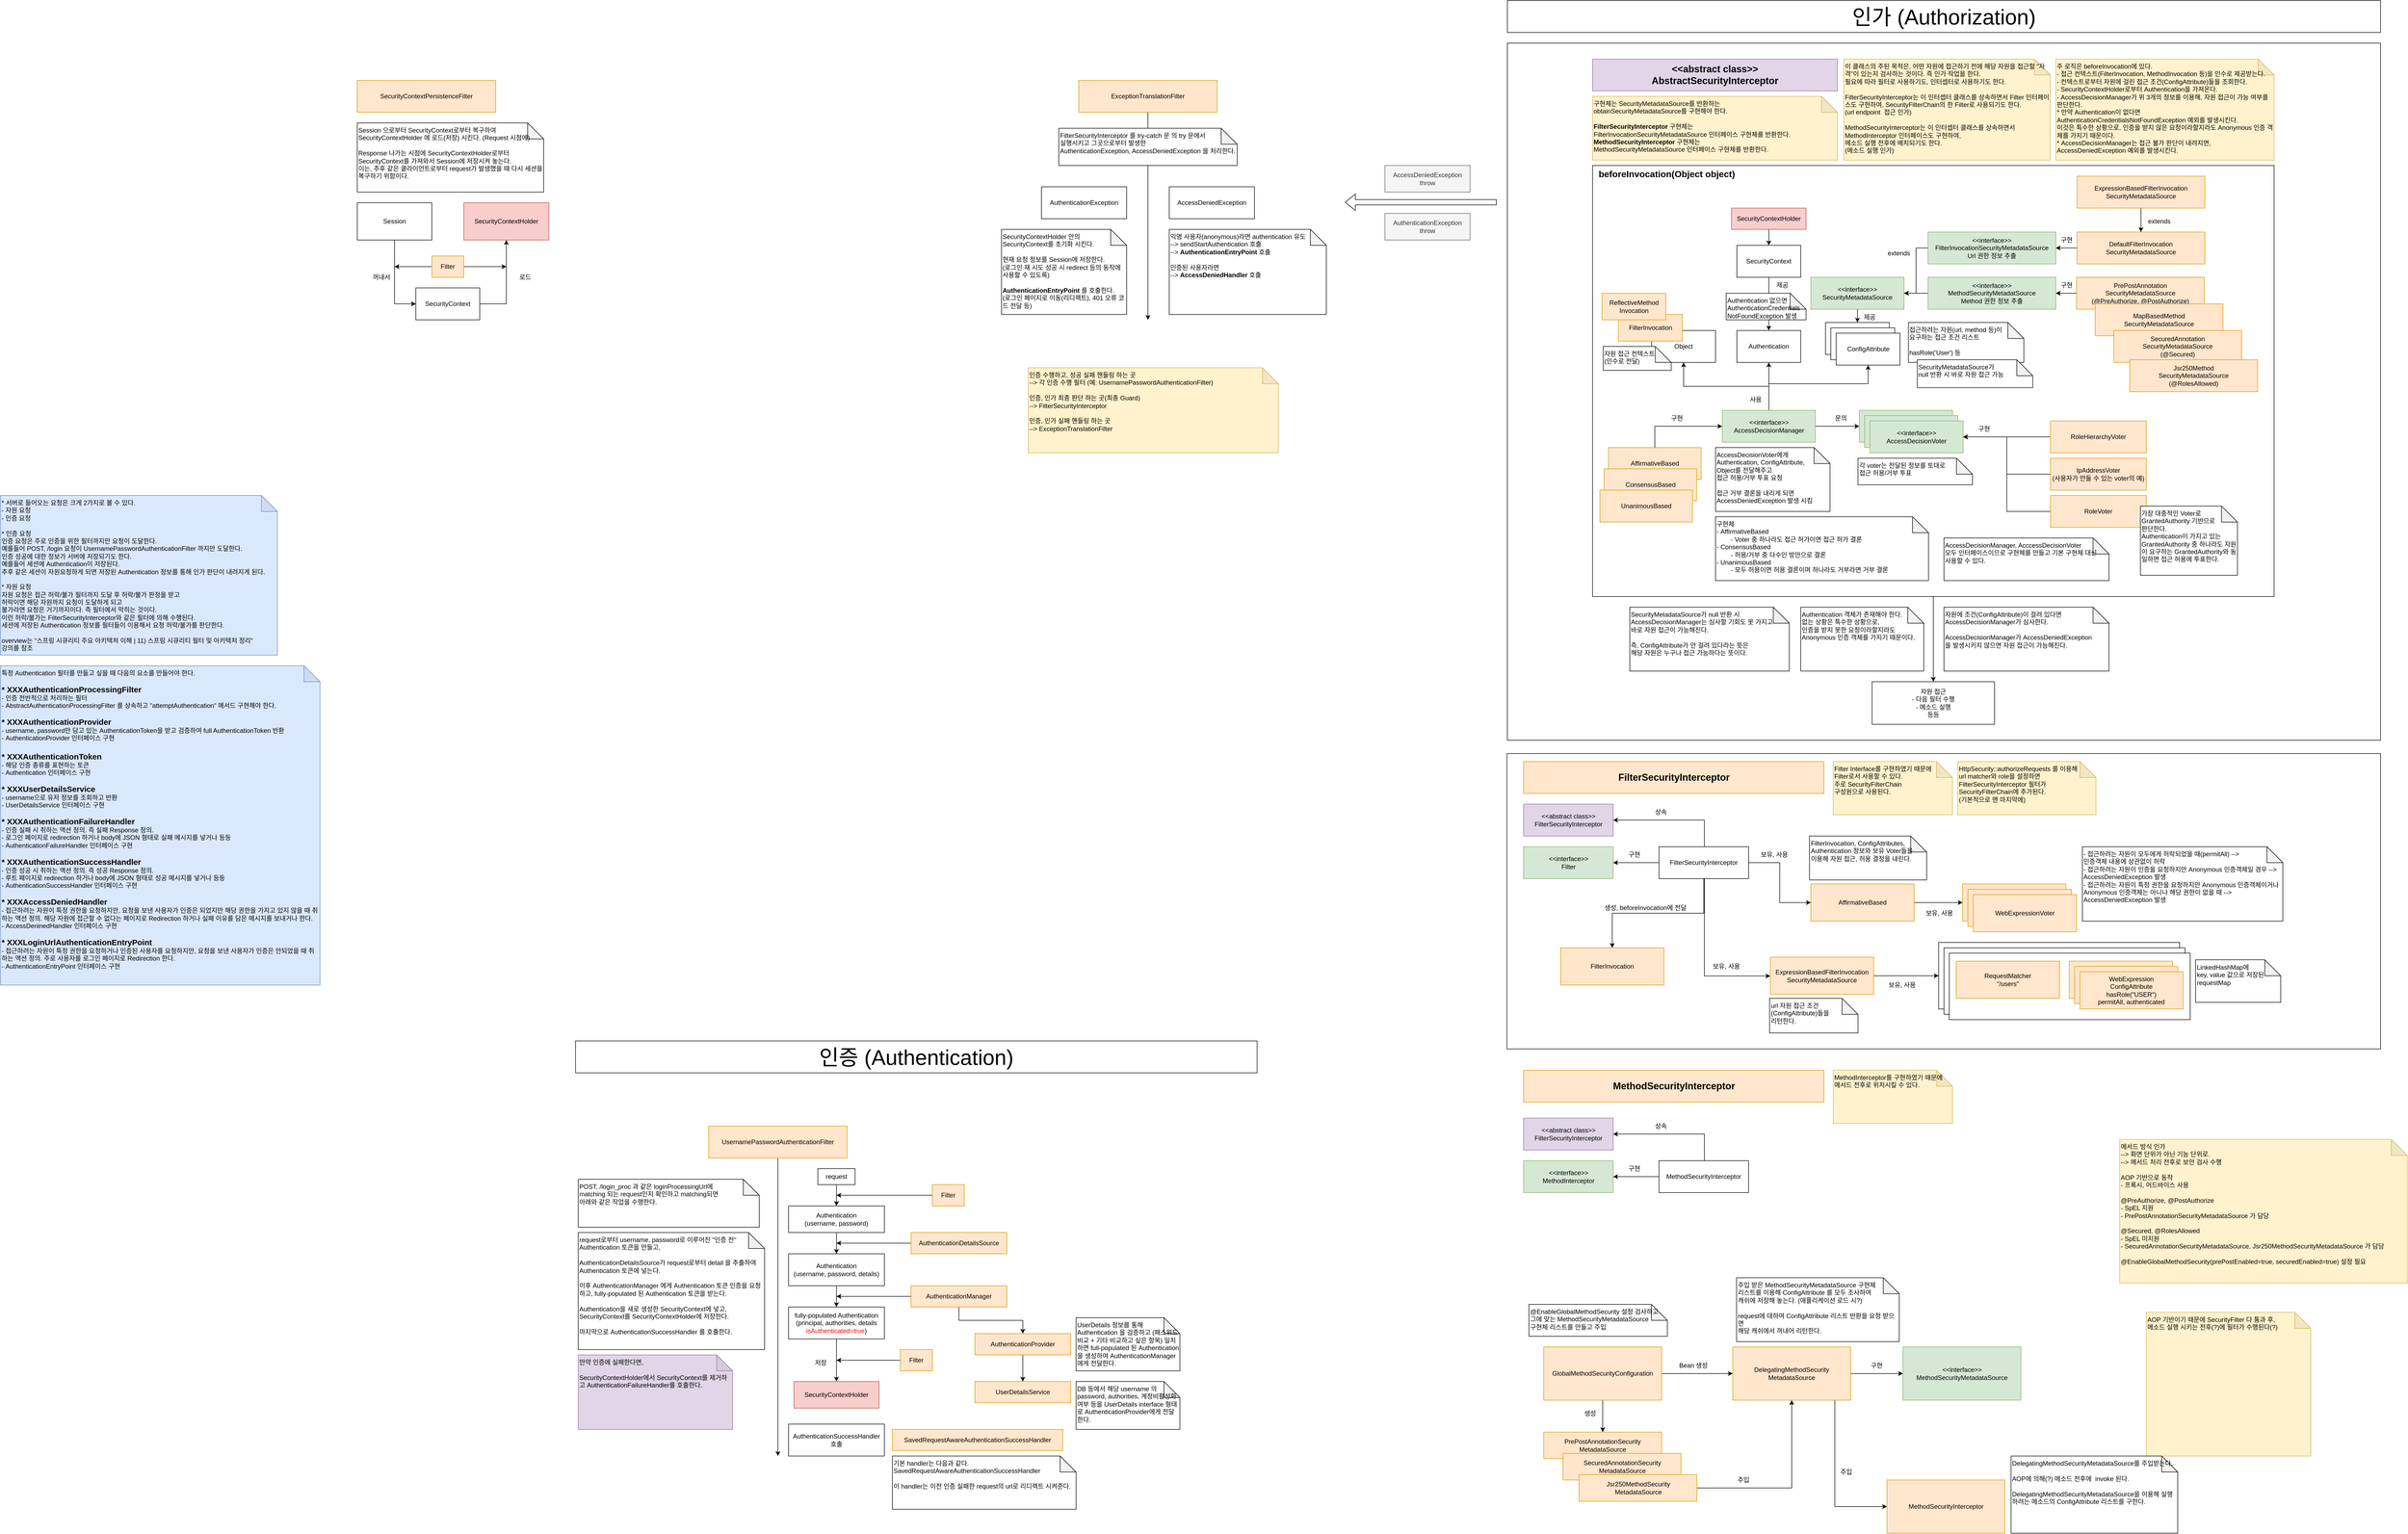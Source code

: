 <mxfile version="20.3.0" type="device"><diagram id="fEAKp0u4uvfyY1nAIhSr" name="페이지-1"><mxGraphModel dx="1987" dy="1149" grid="1" gridSize="10" guides="1" tooltips="1" connect="1" arrows="1" fold="1" page="1" pageScale="1" pageWidth="4681" pageHeight="3300" math="0" shadow="0"><root><mxCell id="0"/><mxCell id="1" parent="0"/><mxCell id="ANAuHKOcc7kVI-j7Fs7g-57" value="" style="rounded=0;whiteSpace=wrap;html=1;" parent="1" vertex="1"><mxGeometry x="2979.25" y="1455" width="1640.75" height="555" as="geometry"/></mxCell><mxCell id="ANAuHKOcc7kVI-j7Fs7g-23" value="" style="rounded=0;whiteSpace=wrap;html=1;" parent="1" vertex="1"><mxGeometry x="3790" y="1810" width="452.5" height="125" as="geometry"/></mxCell><mxCell id="uRyJU1-xGBVrACWV8L9U-17" value="" style="rounded=0;whiteSpace=wrap;html=1;fontSize=12;" parent="1" vertex="1"><mxGeometry x="2980" y="120" width="1640" height="1310" as="geometry"/></mxCell><mxCell id="a4oTFeuYZpilozWko5_1-3" style="edgeStyle=orthogonalEdgeStyle;rounded=0;orthogonalLoop=1;jettySize=auto;html=1;" parent="1" source="J-JiN92Ajlv5Bf_auCb4-23" target="a4oTFeuYZpilozWko5_1-1" edge="1"><mxGeometry relative="1" as="geometry"/></mxCell><mxCell id="J-JiN92Ajlv5Bf_auCb4-23" value="&amp;nbsp; beforeInvocation(Object object)" style="whiteSpace=wrap;html=1;align=left;verticalAlign=top;fontStyle=1;fontSize=17;" parent="1" vertex="1"><mxGeometry x="3140" y="350" width="1280" height="810" as="geometry"/></mxCell><mxCell id="0zWAwp9m0HfC0vulb-zA-1" value="SecurityContextPersistenceFilter" style="rounded=0;whiteSpace=wrap;html=1;fillColor=#ffe6cc;strokeColor=#d79b00;" parent="1" vertex="1"><mxGeometry x="820" y="190" width="260" height="60" as="geometry"/></mxCell><mxCell id="0zWAwp9m0HfC0vulb-zA-2" value="Session 으로부터 SecurityContext로부터 복구하여 SecurityContextHolder 에 로드(저장) 시킨다. (Request 시점에)&lt;br&gt;&lt;br&gt;Response 나가는 시점에 SecurityContextHolder로부터&lt;br&gt;SecurityContext를 가져와서 Session에 저장시켜 놓는다.&lt;br&gt;이는, 추후 같은 클라이언트로부터 request가 발생했을 때 다시 세션을&lt;br&gt;복구하기 위함이다." style="shape=note;whiteSpace=wrap;html=1;backgroundOutline=1;darkOpacity=0.05;align=left;verticalAlign=top;" parent="1" vertex="1"><mxGeometry x="820" y="270" width="350" height="130" as="geometry"/></mxCell><mxCell id="0zWAwp9m0HfC0vulb-zA-5" style="edgeStyle=orthogonalEdgeStyle;rounded=0;orthogonalLoop=1;jettySize=auto;html=1;" parent="1" source="0zWAwp9m0HfC0vulb-zA-3" edge="1"><mxGeometry relative="1" as="geometry"><mxPoint x="1610" y="2775" as="targetPoint"/></mxGeometry></mxCell><mxCell id="0zWAwp9m0HfC0vulb-zA-3" value="UsernamePasswordAuthenticationFilter" style="rounded=0;whiteSpace=wrap;html=1;fillColor=#ffe6cc;strokeColor=#d79b00;" parent="1" vertex="1"><mxGeometry x="1480" y="2155" width="260" height="60" as="geometry"/></mxCell><mxCell id="0zWAwp9m0HfC0vulb-zA-4" value="request로부터 username, password로 이루어진 &quot;인증 전&quot; Authentication 토큰을 만들고,&lt;br&gt;&lt;br&gt;AuthenticationDetailsSource가 request로부터 detail 을 추출하여 Authentication 토큰에 넣는다.&lt;br&gt;&lt;br&gt;이후 AuthenticationManager 에게 Authentication 토큰 인증을 요청하고, fully-populated 된 Authentication 토큰을 받는다.&lt;br&gt;&lt;br&gt;Authentication을 새로 생성한 SecurityContext에 넣고, SecurityContext를 SecurityContextHolder에 저장한다.&lt;br&gt;&lt;br&gt;마지막으로 AuthenticationSuccessHandler 를 호출한다." style="shape=note;whiteSpace=wrap;html=1;backgroundOutline=1;darkOpacity=0.05;align=left;verticalAlign=top;" parent="1" vertex="1"><mxGeometry x="1235" y="2355" width="350" height="220" as="geometry"/></mxCell><mxCell id="tesphDFJNX7xThEqR43b-5" style="edgeStyle=orthogonalEdgeStyle;rounded=0;orthogonalLoop=1;jettySize=auto;html=1;entryX=0.5;entryY=0;entryDx=0;entryDy=0;" parent="1" source="0zWAwp9m0HfC0vulb-zA-6" target="tesphDFJNX7xThEqR43b-4" edge="1"><mxGeometry relative="1" as="geometry"/></mxCell><mxCell id="0zWAwp9m0HfC0vulb-zA-6" value="Authentication&lt;br&gt;(username, password)" style="whiteSpace=wrap;html=1;" parent="1" vertex="1"><mxGeometry x="1630" y="2305" width="180" height="50" as="geometry"/></mxCell><mxCell id="0zWAwp9m0HfC0vulb-zA-7" value="&amp;lt;&amp;lt;abstract class&amp;gt;&amp;gt;&lt;br&gt;AbstractSecurityInterceptor" style="rounded=0;whiteSpace=wrap;html=1;fillColor=#e1d5e7;strokeColor=#9673a6;fontStyle=1;fontSize=18;" parent="1" vertex="1"><mxGeometry x="3140" y="150" width="460" height="60" as="geometry"/></mxCell><mxCell id="0zWAwp9m0HfC0vulb-zA-14" style="edgeStyle=orthogonalEdgeStyle;rounded=0;orthogonalLoop=1;jettySize=auto;html=1;entryX=0.5;entryY=1;entryDx=0;entryDy=0;exitX=1;exitY=0.5;exitDx=0;exitDy=0;" parent="1" source="0zWAwp9m0HfC0vulb-zA-9" target="0zWAwp9m0HfC0vulb-zA-10" edge="1"><mxGeometry relative="1" as="geometry"/></mxCell><mxCell id="0zWAwp9m0HfC0vulb-zA-9" value="SecurityContext" style="rounded=0;whiteSpace=wrap;html=1;" parent="1" vertex="1"><mxGeometry x="930" y="580" width="120" height="60" as="geometry"/></mxCell><mxCell id="0zWAwp9m0HfC0vulb-zA-10" value="SecurityContextHolder" style="rounded=0;whiteSpace=wrap;html=1;fillColor=#f8cecc;strokeColor=#b85450;" parent="1" vertex="1"><mxGeometry x="1020" y="420" width="160" height="70" as="geometry"/></mxCell><mxCell id="0zWAwp9m0HfC0vulb-zA-15" style="edgeStyle=orthogonalEdgeStyle;rounded=0;orthogonalLoop=1;jettySize=auto;html=1;entryX=0;entryY=0.5;entryDx=0;entryDy=0;" parent="1" source="0zWAwp9m0HfC0vulb-zA-11" target="0zWAwp9m0HfC0vulb-zA-9" edge="1"><mxGeometry relative="1" as="geometry"/></mxCell><mxCell id="0zWAwp9m0HfC0vulb-zA-11" value="Session" style="rounded=0;whiteSpace=wrap;html=1;" parent="1" vertex="1"><mxGeometry x="820" y="420" width="140" height="70" as="geometry"/></mxCell><mxCell id="0zWAwp9m0HfC0vulb-zA-16" style="edgeStyle=orthogonalEdgeStyle;rounded=0;orthogonalLoop=1;jettySize=auto;html=1;" parent="1" source="0zWAwp9m0HfC0vulb-zA-13" edge="1"><mxGeometry relative="1" as="geometry"><mxPoint x="890" y="540" as="targetPoint"/></mxGeometry></mxCell><mxCell id="0zWAwp9m0HfC0vulb-zA-17" style="edgeStyle=orthogonalEdgeStyle;rounded=0;orthogonalLoop=1;jettySize=auto;html=1;" parent="1" source="0zWAwp9m0HfC0vulb-zA-13" edge="1"><mxGeometry relative="1" as="geometry"><mxPoint x="1100" y="540" as="targetPoint"/></mxGeometry></mxCell><mxCell id="0zWAwp9m0HfC0vulb-zA-13" value="Filter" style="whiteSpace=wrap;html=1;fillColor=#ffe6cc;strokeColor=#d79b00;" parent="1" vertex="1"><mxGeometry x="960" y="520" width="60" height="40" as="geometry"/></mxCell><mxCell id="0zWAwp9m0HfC0vulb-zA-18" value="꺼내서" style="text;html=1;align=center;verticalAlign=middle;resizable=0;points=[];autosize=1;strokeColor=none;fillColor=none;" parent="1" vertex="1"><mxGeometry x="840" y="545" width="50" height="30" as="geometry"/></mxCell><mxCell id="0zWAwp9m0HfC0vulb-zA-19" value="로드" style="text;html=1;align=center;verticalAlign=middle;resizable=0;points=[];autosize=1;strokeColor=none;fillColor=none;" parent="1" vertex="1"><mxGeometry x="1115" y="545" width="40" height="30" as="geometry"/></mxCell><mxCell id="0zWAwp9m0HfC0vulb-zA-33" style="edgeStyle=orthogonalEdgeStyle;rounded=0;orthogonalLoop=1;jettySize=auto;html=1;entryX=0.5;entryY=0;entryDx=0;entryDy=0;" parent="1" source="0zWAwp9m0HfC0vulb-zA-21" target="0zWAwp9m0HfC0vulb-zA-32" edge="1"><mxGeometry relative="1" as="geometry"/></mxCell><mxCell id="0zWAwp9m0HfC0vulb-zA-21" value="SecurityContext" style="rounded=0;whiteSpace=wrap;html=1;" parent="1" vertex="1"><mxGeometry x="3411" y="500" width="120" height="60" as="geometry"/></mxCell><mxCell id="0zWAwp9m0HfC0vulb-zA-31" style="edgeStyle=orthogonalEdgeStyle;rounded=0;orthogonalLoop=1;jettySize=auto;html=1;entryX=0.5;entryY=0;entryDx=0;entryDy=0;" parent="1" source="0zWAwp9m0HfC0vulb-zA-24" target="0zWAwp9m0HfC0vulb-zA-21" edge="1"><mxGeometry relative="1" as="geometry"/></mxCell><mxCell id="0zWAwp9m0HfC0vulb-zA-24" value="SecurityContextHolder" style="rounded=0;whiteSpace=wrap;html=1;fillColor=#f8cecc;strokeColor=#b85450;" parent="1" vertex="1"><mxGeometry x="3401" y="430" width="140" height="40" as="geometry"/></mxCell><mxCell id="0zWAwp9m0HfC0vulb-zA-30" value="이 클래스의 주된 목적은, 어떤 자원에 접근하기 전에 해당 자원을 접근할 &quot;자격&quot;이 있는지 검사하는 것이다. 즉 인가 작업을 한다.&lt;br&gt;필요에 따라 필터로 사용하기도, 인터셉터로 사용하기도 한다.&lt;br&gt;&lt;br&gt;FilterSecurityInterceptor는 이 인터셉터 클래스를 상속하면서 Filter 인터페이스도 구현하여, SecurityFilterChain의 한 Filter로 사용되기도 한다.&lt;br&gt;(url endpoint&amp;nbsp; 접근 인가)&lt;br&gt;&lt;br&gt;MethodSecurityInterceptor는 이 인터셉터 클래스를 상속하면서 MethodInterceptor 인터페이스도 구현하여,&lt;br&gt;메소드 실행 전후에 배치되기도 한다.&lt;br&gt;(메소드 실행 인가)" style="shape=note;whiteSpace=wrap;html=1;backgroundOutline=1;darkOpacity=0.05;align=left;verticalAlign=top;fillColor=#fff2cc;strokeColor=#d6b656;" parent="1" vertex="1"><mxGeometry x="3611.75" y="150" width="388.25" height="190" as="geometry"/></mxCell><mxCell id="0zWAwp9m0HfC0vulb-zA-32" value="Authentication" style="rounded=0;whiteSpace=wrap;html=1;" parent="1" vertex="1"><mxGeometry x="3411" y="660" width="120" height="60" as="geometry"/></mxCell><mxCell id="tesphDFJNX7xThEqR43b-2" value="만약 인증에 실패한다면,&lt;br&gt;&lt;br&gt;SecurityContextHolder에서 SecurityContext를 제거하고 AuthenticationFailureHandler를 호출한다." style="shape=note;whiteSpace=wrap;html=1;backgroundOutline=1;darkOpacity=0.05;align=left;verticalAlign=top;fillColor=#e1d5e7;strokeColor=#9673a6;" parent="1" vertex="1"><mxGeometry x="1235" y="2585" width="290" height="140" as="geometry"/></mxCell><mxCell id="tesphDFJNX7xThEqR43b-7" style="edgeStyle=orthogonalEdgeStyle;rounded=0;orthogonalLoop=1;jettySize=auto;html=1;entryX=0.5;entryY=0;entryDx=0;entryDy=0;" parent="1" source="tesphDFJNX7xThEqR43b-4" target="tesphDFJNX7xThEqR43b-6" edge="1"><mxGeometry relative="1" as="geometry"/></mxCell><mxCell id="tesphDFJNX7xThEqR43b-4" value="Authentication&lt;br&gt;(username, password, details)" style="whiteSpace=wrap;html=1;" parent="1" vertex="1"><mxGeometry x="1630" y="2395" width="180" height="60" as="geometry"/></mxCell><mxCell id="tesphDFJNX7xThEqR43b-30" style="edgeStyle=orthogonalEdgeStyle;rounded=0;orthogonalLoop=1;jettySize=auto;html=1;entryX=0.5;entryY=0;entryDx=0;entryDy=0;" parent="1" source="tesphDFJNX7xThEqR43b-6" target="tesphDFJNX7xThEqR43b-29" edge="1"><mxGeometry relative="1" as="geometry"><mxPoint x="1720" y="2595" as="targetPoint"/></mxGeometry></mxCell><mxCell id="tesphDFJNX7xThEqR43b-6" value="fully-populated Authentication&lt;br&gt;(principal, authorities, details&lt;br&gt;&lt;font color=&quot;#ff0000&quot;&gt;isAuthenticated=true&lt;/font&gt;)" style="whiteSpace=wrap;html=1;" parent="1" vertex="1"><mxGeometry x="1630" y="2495" width="180" height="60" as="geometry"/></mxCell><mxCell id="tesphDFJNX7xThEqR43b-16" style="edgeStyle=orthogonalEdgeStyle;rounded=0;orthogonalLoop=1;jettySize=auto;html=1;" parent="1" source="tesphDFJNX7xThEqR43b-8" edge="1"><mxGeometry relative="1" as="geometry"><mxPoint x="1720" y="2375" as="targetPoint"/></mxGeometry></mxCell><mxCell id="tesphDFJNX7xThEqR43b-8" value="AuthenticationDetailsSource" style="whiteSpace=wrap;html=1;fillColor=#ffe6cc;strokeColor=#d79b00;" parent="1" vertex="1"><mxGeometry x="1860" y="2355" width="180" height="40" as="geometry"/></mxCell><mxCell id="tesphDFJNX7xThEqR43b-12" style="edgeStyle=orthogonalEdgeStyle;rounded=0;orthogonalLoop=1;jettySize=auto;html=1;entryX=0.5;entryY=0;entryDx=0;entryDy=0;" parent="1" source="tesphDFJNX7xThEqR43b-10" target="0zWAwp9m0HfC0vulb-zA-6" edge="1"><mxGeometry relative="1" as="geometry"/></mxCell><mxCell id="tesphDFJNX7xThEqR43b-10" value="request" style="whiteSpace=wrap;html=1;" parent="1" vertex="1"><mxGeometry x="1685" y="2235" width="70" height="30" as="geometry"/></mxCell><mxCell id="tesphDFJNX7xThEqR43b-17" style="edgeStyle=orthogonalEdgeStyle;rounded=0;orthogonalLoop=1;jettySize=auto;html=1;" parent="1" source="tesphDFJNX7xThEqR43b-14" edge="1"><mxGeometry relative="1" as="geometry"><mxPoint x="1720" y="2285" as="targetPoint"/></mxGeometry></mxCell><mxCell id="tesphDFJNX7xThEqR43b-14" value="Filter" style="whiteSpace=wrap;html=1;fillColor=#ffe6cc;strokeColor=#d79b00;" parent="1" vertex="1"><mxGeometry x="1900" y="2265" width="60" height="40" as="geometry"/></mxCell><mxCell id="tesphDFJNX7xThEqR43b-19" style="edgeStyle=orthogonalEdgeStyle;rounded=0;orthogonalLoop=1;jettySize=auto;html=1;" parent="1" source="tesphDFJNX7xThEqR43b-18" edge="1"><mxGeometry relative="1" as="geometry"><mxPoint x="1720" y="2475" as="targetPoint"/></mxGeometry></mxCell><mxCell id="tesphDFJNX7xThEqR43b-26" style="edgeStyle=orthogonalEdgeStyle;rounded=0;orthogonalLoop=1;jettySize=auto;html=1;entryX=0.5;entryY=0;entryDx=0;entryDy=0;" parent="1" source="tesphDFJNX7xThEqR43b-18" target="tesphDFJNX7xThEqR43b-20" edge="1"><mxGeometry relative="1" as="geometry"/></mxCell><mxCell id="tesphDFJNX7xThEqR43b-18" value="AuthenticationManager" style="whiteSpace=wrap;html=1;fillColor=#ffe6cc;strokeColor=#d79b00;" parent="1" vertex="1"><mxGeometry x="1860" y="2455" width="180" height="40" as="geometry"/></mxCell><mxCell id="tesphDFJNX7xThEqR43b-27" style="edgeStyle=orthogonalEdgeStyle;rounded=0;orthogonalLoop=1;jettySize=auto;html=1;entryX=0.5;entryY=0;entryDx=0;entryDy=0;" parent="1" source="tesphDFJNX7xThEqR43b-20" target="tesphDFJNX7xThEqR43b-21" edge="1"><mxGeometry relative="1" as="geometry"/></mxCell><mxCell id="tesphDFJNX7xThEqR43b-20" value="AuthenticationProvider" style="whiteSpace=wrap;html=1;fillColor=#ffe6cc;strokeColor=#d79b00;" parent="1" vertex="1"><mxGeometry x="1980" y="2545" width="180" height="40" as="geometry"/></mxCell><mxCell id="tesphDFJNX7xThEqR43b-21" value="UserDetailsService" style="whiteSpace=wrap;html=1;fillColor=#ffe6cc;strokeColor=#d79b00;" parent="1" vertex="1"><mxGeometry x="1980" y="2635" width="180" height="40" as="geometry"/></mxCell><mxCell id="tesphDFJNX7xThEqR43b-24" value="DB 등에서 해당 username 의&lt;br&gt;password, authorities, 계정비활성화 여부 등을 UserDetails interface 형태로 AuthenticationProvider에게 전달한다." style="shape=note;whiteSpace=wrap;html=1;backgroundOutline=1;darkOpacity=0.05;align=left;verticalAlign=top;" parent="1" vertex="1"><mxGeometry x="2170" y="2635" width="195" height="90" as="geometry"/></mxCell><mxCell id="tesphDFJNX7xThEqR43b-28" value="UserDetails 정보를 통해 Authentication 을 검증하고 (패스워드 비교 + 기타 비교하고 싶은 항목) 일치하면 full-populated 된 Authentication을 생성하여 AuthenticationManager에게 전달한다." style="shape=note;whiteSpace=wrap;html=1;backgroundOutline=1;darkOpacity=0.05;align=left;verticalAlign=top;" parent="1" vertex="1"><mxGeometry x="2170" y="2515" width="195" height="100" as="geometry"/></mxCell><mxCell id="tesphDFJNX7xThEqR43b-29" value="SecurityContextHolder" style="rounded=0;whiteSpace=wrap;html=1;fillColor=#f8cecc;strokeColor=#b85450;" parent="1" vertex="1"><mxGeometry x="1640" y="2635" width="160" height="50" as="geometry"/></mxCell><mxCell id="tesphDFJNX7xThEqR43b-32" style="edgeStyle=orthogonalEdgeStyle;rounded=0;orthogonalLoop=1;jettySize=auto;html=1;" parent="1" source="tesphDFJNX7xThEqR43b-31" edge="1"><mxGeometry relative="1" as="geometry"><mxPoint x="1720" y="2595" as="targetPoint"/></mxGeometry></mxCell><mxCell id="tesphDFJNX7xThEqR43b-31" value="Filter" style="whiteSpace=wrap;html=1;fillColor=#ffe6cc;strokeColor=#d79b00;" parent="1" vertex="1"><mxGeometry x="1840" y="2575" width="60" height="40" as="geometry"/></mxCell><mxCell id="tesphDFJNX7xThEqR43b-33" value="저장" style="text;html=1;align=center;verticalAlign=middle;resizable=0;points=[];autosize=1;strokeColor=none;fillColor=none;" parent="1" vertex="1"><mxGeometry x="1670" y="2585" width="40" height="30" as="geometry"/></mxCell><mxCell id="tesphDFJNX7xThEqR43b-35" value="AuthenticationSuccessHandler&lt;br&gt;호출" style="whiteSpace=wrap;html=1;" parent="1" vertex="1"><mxGeometry x="1630" y="2715" width="180" height="60" as="geometry"/></mxCell><mxCell id="tesphDFJNX7xThEqR43b-39" value="POST, /login_proc 과 같은 loginProcessingUrl에&lt;br&gt;matching 되는 request인지 확인하고 matching되면&lt;br&gt;아래와 같은 작업을 수행한다." style="shape=note;whiteSpace=wrap;html=1;backgroundOutline=1;darkOpacity=0.05;align=left;verticalAlign=top;" parent="1" vertex="1"><mxGeometry x="1235" y="2255" width="340" height="90" as="geometry"/></mxCell><mxCell id="8GFI98bqPoF-Jqs7IHMk-7" style="edgeStyle=orthogonalEdgeStyle;rounded=0;orthogonalLoop=1;jettySize=auto;html=1;" parent="1" source="8GFI98bqPoF-Jqs7IHMk-1" edge="1"><mxGeometry relative="1" as="geometry"><mxPoint x="2305" y="640" as="targetPoint"/></mxGeometry></mxCell><mxCell id="8GFI98bqPoF-Jqs7IHMk-1" value="ExceptionTranslationFilter" style="rounded=0;whiteSpace=wrap;html=1;fillColor=#ffe6cc;strokeColor=#d79b00;" parent="1" vertex="1"><mxGeometry x="2175" y="190" width="260" height="60" as="geometry"/></mxCell><mxCell id="8GFI98bqPoF-Jqs7IHMk-2" value="FilterSecurityInterceptor 를 try-catch 문 의 try 문에서&lt;br&gt;실행시키고 그곳으로부터 발생한&lt;br&gt;AuthenticationException, AccessDeniedException 을 처리한다." style="shape=note;whiteSpace=wrap;html=1;backgroundOutline=1;darkOpacity=0.05;align=left;verticalAlign=top;" parent="1" vertex="1"><mxGeometry x="2137.5" y="280" width="335" height="70" as="geometry"/></mxCell><mxCell id="8GFI98bqPoF-Jqs7IHMk-4" value="AuthenticationException" style="rounded=0;whiteSpace=wrap;html=1;" parent="1" vertex="1"><mxGeometry x="2105" y="390" width="160" height="60" as="geometry"/></mxCell><mxCell id="8GFI98bqPoF-Jqs7IHMk-6" value="AccessDeniedException" style="rounded=0;whiteSpace=wrap;html=1;" parent="1" vertex="1"><mxGeometry x="2345" y="390" width="160" height="60" as="geometry"/></mxCell><mxCell id="8GFI98bqPoF-Jqs7IHMk-9" value="SecurityContextHolder 안의&lt;br&gt;SecurityContext를 초기화 시킨다.&lt;br&gt;&lt;br&gt;현재 요청 정보를 Session에 저장한다.&lt;br&gt;(로그인 재 시도 성공 시 redirect 등의 동작에 사용할 수 있도록)&lt;br&gt;&lt;br&gt;&lt;b&gt;AuthenticationEntryPoint&lt;/b&gt; 를 호출한다.&lt;br&gt;(로그인 페이지로 이동(리디렉트), 401 오류 코드 전달 등)" style="shape=note;whiteSpace=wrap;html=1;backgroundOutline=1;darkOpacity=0.05;align=left;verticalAlign=top;" parent="1" vertex="1"><mxGeometry x="2030" y="470" width="235" height="160" as="geometry"/></mxCell><mxCell id="8GFI98bqPoF-Jqs7IHMk-10" value="익명 사용자(anonymous)라면 authentication 유도&lt;br&gt;--&amp;gt; sendStartAuthentication 호출&lt;br&gt;--&amp;gt; &lt;b&gt;AuthenticationEntryPoint&lt;/b&gt; 호출&lt;br&gt;&lt;br&gt;인증된 사용자라면&lt;br&gt;--&amp;gt; &lt;b&gt;AccessDeniedHandler&lt;/b&gt; 호출" style="shape=note;whiteSpace=wrap;html=1;backgroundOutline=1;darkOpacity=0.05;align=left;verticalAlign=top;" parent="1" vertex="1"><mxGeometry x="2345" y="470" width="295" height="160" as="geometry"/></mxCell><mxCell id="K3Fpr3V5GH1eMh_Ka9oZ-1" value="기본 handler는 다음과 같다.&lt;br&gt;&lt;span style=&quot;text-align: center;&quot;&gt;SavedRequestAwareAuthenticationSuccessHandler&lt;/span&gt;&lt;br&gt;&lt;br&gt;이 handler는 이전 인증 실패한 request의 url로 리디렉트 시켜준다." style="shape=note;whiteSpace=wrap;html=1;backgroundOutline=1;darkOpacity=0.05;align=left;verticalAlign=top;" parent="1" vertex="1"><mxGeometry x="1825" y="2775" width="345" height="100" as="geometry"/></mxCell><mxCell id="K3Fpr3V5GH1eMh_Ka9oZ-2" value="SavedRequestAwareAuthenticationSuccessHandler" style="whiteSpace=wrap;html=1;fillColor=#ffe6cc;strokeColor=#d79b00;" parent="1" vertex="1"><mxGeometry x="1825" y="2725" width="320" height="40" as="geometry"/></mxCell><mxCell id="nnFCDryj_bi0p2zYQOn_-2" value="인증 수행하고, 성공 실패 핸들링 하는 곳&lt;br&gt;--&amp;gt; 각 인증 수행 필터 (예: UsernamePasswordAuthenticationFilter)&lt;br&gt;&lt;br&gt;인증, 인가 최종 판단 하는 곳(최종 Guard)&lt;br&gt;--&amp;gt; FilterSecurityInterceptor&lt;br&gt;&lt;br&gt;인증, 인가 실패 핸들링 하는 곳&lt;br&gt;--&amp;gt; ExceptionTranslationFilter" style="shape=note;whiteSpace=wrap;html=1;backgroundOutline=1;darkOpacity=0.05;align=left;verticalAlign=top;fillColor=#fff2cc;strokeColor=#d6b656;" parent="1" vertex="1"><mxGeometry x="2080" y="730" width="470" height="160" as="geometry"/></mxCell><mxCell id="GlEBc8qJbTSXBRJEVLJI-17" style="edgeStyle=orthogonalEdgeStyle;rounded=0;orthogonalLoop=1;jettySize=auto;html=1;entryX=0;entryY=0.5;entryDx=0;entryDy=0;" parent="1" source="GlEBc8qJbTSXBRJEVLJI-2" target="GlEBc8qJbTSXBRJEVLJI-13" edge="1"><mxGeometry relative="1" as="geometry"/></mxCell><mxCell id="ewh727lqZk70xnNJDDvX-4" style="edgeStyle=orthogonalEdgeStyle;rounded=0;orthogonalLoop=1;jettySize=auto;html=1;entryX=0.5;entryY=1;entryDx=0;entryDy=0;exitX=0.5;exitY=0;exitDx=0;exitDy=0;" parent="1" source="GlEBc8qJbTSXBRJEVLJI-2" target="ewh727lqZk70xnNJDDvX-2" edge="1"><mxGeometry relative="1" as="geometry"/></mxCell><mxCell id="ewh727lqZk70xnNJDDvX-5" style="edgeStyle=orthogonalEdgeStyle;rounded=0;orthogonalLoop=1;jettySize=auto;html=1;entryX=0.5;entryY=1;entryDx=0;entryDy=0;" parent="1" source="GlEBc8qJbTSXBRJEVLJI-2" target="0zWAwp9m0HfC0vulb-zA-32" edge="1"><mxGeometry relative="1" as="geometry"/></mxCell><mxCell id="ewh727lqZk70xnNJDDvX-6" style="edgeStyle=orthogonalEdgeStyle;rounded=0;orthogonalLoop=1;jettySize=auto;html=1;entryX=0.5;entryY=1;entryDx=0;entryDy=0;" parent="1" source="GlEBc8qJbTSXBRJEVLJI-2" target="XBqfXu-ALZJMWm5bkWlu-2" edge="1"><mxGeometry relative="1" as="geometry"><Array as="points"><mxPoint x="3471" y="760"/><mxPoint x="3658" y="760"/></Array></mxGeometry></mxCell><mxCell id="GlEBc8qJbTSXBRJEVLJI-2" value="&amp;lt;&amp;lt;interface&amp;gt;&amp;gt;&lt;br&gt;AccessDecisionManager" style="rounded=0;whiteSpace=wrap;html=1;fillColor=#d5e8d4;strokeColor=#82b366;" parent="1" vertex="1"><mxGeometry x="3383.5" y="810" width="175" height="60" as="geometry"/></mxCell><mxCell id="GlEBc8qJbTSXBRJEVLJI-8" style="edgeStyle=orthogonalEdgeStyle;rounded=0;orthogonalLoop=1;jettySize=auto;html=1;" parent="1" source="GlEBc8qJbTSXBRJEVLJI-6" target="GlEBc8qJbTSXBRJEVLJI-7" edge="1"><mxGeometry relative="1" as="geometry"/></mxCell><mxCell id="GlEBc8qJbTSXBRJEVLJI-6" value="&amp;lt;&amp;lt;interface&amp;gt;&amp;gt;&lt;br&gt;SecurityMetadataSource" style="rounded=0;whiteSpace=wrap;html=1;fillColor=#d5e8d4;strokeColor=#82b366;" parent="1" vertex="1"><mxGeometry x="3550" y="560" width="175" height="60" as="geometry"/></mxCell><mxCell id="GlEBc8qJbTSXBRJEVLJI-7" value="ConfigAttribute" style="rounded=0;whiteSpace=wrap;html=1;" parent="1" vertex="1"><mxGeometry x="3577.5" y="645" width="120" height="60" as="geometry"/></mxCell><mxCell id="GlEBc8qJbTSXBRJEVLJI-12" value="각 voter는 전달된 정보를 토대로&lt;br&gt;접근 허용/거부 투표" style="shape=note;whiteSpace=wrap;html=1;backgroundOutline=1;darkOpacity=0.05;align=left;verticalAlign=top;" parent="1" vertex="1"><mxGeometry x="3638.5" y="900" width="215" height="50" as="geometry"/></mxCell><mxCell id="GlEBc8qJbTSXBRJEVLJI-13" value="&amp;lt;&amp;lt;interface&amp;gt;&amp;gt;&lt;br&gt;AccessDecisionVoter" style="rounded=0;whiteSpace=wrap;html=1;fillColor=#d5e8d4;strokeColor=#82b366;" parent="1" vertex="1"><mxGeometry x="3641" y="810" width="175" height="60" as="geometry"/></mxCell><mxCell id="GlEBc8qJbTSXBRJEVLJI-15" value="Authentication 없으면&lt;br&gt;AuthenticationCredentials&lt;br&gt;NotFoundException 발생" style="shape=note;whiteSpace=wrap;html=1;backgroundOutline=1;darkOpacity=0.05;align=left;verticalAlign=top;" parent="1" vertex="1"><mxGeometry x="3391" y="590" width="150" height="50" as="geometry"/></mxCell><mxCell id="GlEBc8qJbTSXBRJEVLJI-16" value="AccessDecisionVoter에게&lt;br&gt;Authentication, ConfigAttribute,&lt;br&gt;Object를 전달해주고&lt;br&gt;접근 허용/거부 투표 요청&lt;br&gt;&lt;br&gt;접근 거부 결론을 내리게 되면 AccessDeniedException 발생 시킴" style="shape=note;whiteSpace=wrap;html=1;backgroundOutline=1;darkOpacity=0.05;align=left;verticalAlign=top;" parent="1" vertex="1"><mxGeometry x="3371" y="880" width="215" height="120" as="geometry"/></mxCell><mxCell id="GlEBc8qJbTSXBRJEVLJI-18" value="제공" style="text;html=1;align=center;verticalAlign=middle;resizable=0;points=[];autosize=1;strokeColor=none;fillColor=none;" parent="1" vertex="1"><mxGeometry x="3640" y="620" width="40" height="30" as="geometry"/></mxCell><mxCell id="GlEBc8qJbTSXBRJEVLJI-19" value="사용" style="text;html=1;align=center;verticalAlign=middle;resizable=0;points=[];autosize=1;strokeColor=none;fillColor=none;" parent="1" vertex="1"><mxGeometry x="3426" y="775" width="40" height="30" as="geometry"/></mxCell><mxCell id="GlEBc8qJbTSXBRJEVLJI-20" value="문의" style="text;html=1;align=center;verticalAlign=middle;resizable=0;points=[];autosize=1;strokeColor=none;fillColor=none;" parent="1" vertex="1"><mxGeometry x="3586" y="810" width="40" height="30" as="geometry"/></mxCell><mxCell id="GlEBc8qJbTSXBRJEVLJI-22" value="제공" style="text;html=1;align=center;verticalAlign=middle;resizable=0;points=[];autosize=1;strokeColor=none;fillColor=none;" parent="1" vertex="1"><mxGeometry x="3476" y="560" width="40" height="30" as="geometry"/></mxCell><mxCell id="prprM9InsvnHANNqf6z--1" value="구현체&lt;br&gt;- AffirmativeBased&lt;br&gt;&lt;span style=&quot;white-space: pre;&quot;&gt;&#9;&lt;/span&gt;- Voter 중 하나라도 접근 허가이면 접근 허가 결론&lt;br&gt;- ConsensusBased&lt;br&gt;&lt;span style=&quot;white-space: pre;&quot;&gt;&#9;&lt;/span&gt;- 허용/거부 중 다수인 방안으로 결론&lt;br&gt;- UnanimousBased&lt;br&gt;&lt;span style=&quot;white-space: pre;&quot;&gt;&#9;&lt;/span&gt;- 모두 허용이면 허용 결론이며 하나라도 거부라면 거부 결론" style="shape=note;whiteSpace=wrap;html=1;backgroundOutline=1;darkOpacity=0.05;align=left;verticalAlign=top;" parent="1" vertex="1"><mxGeometry x="3371" y="1010" width="400" height="120" as="geometry"/></mxCell><mxCell id="prprM9InsvnHANNqf6z--7" value="AccessDecisionManager, AcccessDecisionVoter&lt;br&gt;모두 인터페이스이므로 구현체를 만들고 기본 구현체 대신&lt;br&gt;사용할 수 있다." style="shape=note;whiteSpace=wrap;html=1;backgroundOutline=1;darkOpacity=0.05;align=left;verticalAlign=top;" parent="1" vertex="1"><mxGeometry x="3800" y="1050" width="310" height="80" as="geometry"/></mxCell><mxCell id="5ZT2gSKEqDEl-iZEXKZt-4" value="* 서버로 들어오는 요청은 크게 2가지로 볼 수 있다.&lt;br&gt;- 자원 요청&lt;br&gt;- 인증 요청&lt;br&gt;&lt;br&gt;* 인증 요청&lt;br&gt;인증 요청은 주로 인증을 위한 필터까지만 요청이 도달한다.&lt;br&gt;예를들어 POST, /login 요청이 UsernamePasswordAuthenticationFilter 까지만 도달한다.&lt;br&gt;인증 성공에 대한 정보가 서버에 저장되기도 한다.&lt;br&gt;예를들어 세션에 Authentication이 저장된다.&lt;br&gt;추후 같은 세션이 자원요청하게 되면 저장된 Authentication 정보를 통해 인가 판단이 내려지게 된다.&lt;br&gt;&lt;br&gt;* 자원 요청&lt;br&gt;자원 요청은 접근 허락/불가 필터까지 도달 후 허락/불가 판정을 받고&lt;br&gt;허락이면 해당 자원까지 요청이 도달하게 되고&lt;br&gt;불가라면 요청은 거기까지이다. 즉 필터에서 막히는 것이다.&lt;br&gt;이런 허락/불가는 FilterSecurityInterceptor와 같은 필터에 의해 수행된다.&lt;br&gt;세션에 저장된 Authentication 정보를 필터들이 이용해서 요청 허락/불가를 판단한다.&lt;br&gt;&lt;br&gt;overview는 &quot;스프링 시큐리티 주요 아키텍처 이해 | 11) 스프링 시큐리티 필터 및 아키텍처 정리&quot;&lt;br&gt;강의를 참조" style="shape=note;whiteSpace=wrap;html=1;backgroundOutline=1;darkOpacity=0.05;align=left;verticalAlign=top;fillColor=#dae8fc;strokeColor=#6c8ebf;" parent="1" vertex="1"><mxGeometry x="150" y="970" width="520" height="300" as="geometry"/></mxCell><mxCell id="46yPjdFwgprUVtHIojIu-1" value="특정 Authentication 필터를 만들고 싶을 때 다음의 요소를 만들어야 한다.&lt;br&gt;&lt;br&gt;&lt;b&gt;&lt;font style=&quot;font-size: 15px;&quot;&gt;* XXXAuthenticationProcessingFilter&lt;/font&gt;&lt;/b&gt;&lt;br&gt;- 인증 전반적으로 처리하는 필터&lt;br&gt;- AbstractAuthenticationProcessingFilter 를 상속하고 &quot;attemptAuthentication&quot; 메서드 구현해야 한다.&lt;br&gt;&lt;br&gt;&lt;b&gt;&lt;font style=&quot;font-size: 15px;&quot;&gt;* XXXAuthenticationProvider&lt;/font&gt;&lt;/b&gt;&lt;br&gt;- username, password만 담고 있는 AuthenticationToken을 받고 검증하여 full AuthenticationToken 반환&lt;br&gt;- AuthenticationProvider 인터페이스 구현&lt;br&gt;&lt;b&gt;&lt;font style=&quot;font-size: 15px;&quot;&gt;&lt;br&gt;* XXXAuthenticationToken&lt;br&gt;&lt;/font&gt;&lt;/b&gt;- 해당 인증 종류를 표현하는 토큰&lt;br&gt;- Authentication 인터페이스 구현&lt;br&gt;&lt;br&gt;&lt;b&gt;&lt;font style=&quot;font-size: 15px;&quot;&gt;* XXXUserDetailsService&lt;br&gt;&lt;/font&gt;&lt;/b&gt;- username으로 유저 정보를 조회하고 반환&lt;br&gt;- UserDetailsService 인터페이스 구현&lt;br&gt;&lt;br&gt;&lt;b&gt;&lt;font style=&quot;font-size: 15px;&quot;&gt;* XXXAuthenticationFailureHandler&lt;br&gt;&lt;/font&gt;&lt;/b&gt;- 인증 실패 시 취하는 액션 정의. 즉 실패 Response 정의.&lt;br&gt;- 로그인 페이지로 redirection 하거나 body에 JSON 형태로 실패 메시지를 넣거나 등등&lt;br&gt;- AuthenticationFailureHandler 인터페이스 구현&lt;br&gt;&lt;br&gt;&lt;b&gt;&lt;font style=&quot;font-size: 15px;&quot;&gt;* XXXAuthenticationSuccessHandler&lt;br&gt;&lt;/font&gt;&lt;/b&gt;- 인증 성공 시 취하는 액션 정의. 즉 성공 Response 정의.&lt;br&gt;- 루트 페이지로 redirection 하거나 body에 JSON 형태로 성공 메시지를 넣거나 등등&lt;br&gt;- AuthenticationSuccessHandler 인터페이스 구현&lt;br&gt;&lt;br&gt;&lt;b&gt;&lt;font style=&quot;font-size: 15px;&quot;&gt;* XXXAccessDeniedHandler&lt;br&gt;&lt;/font&gt;&lt;/b&gt;- 접근하려는 자원이 특정 권한을 요청하지만, 요청을 보낸 사용자가 인증은 되었지만 해당 권한을 가지고 있지 않을 때 취하는 액션 정의. 해당 자원에 접근할 수 없다는 페이지로 Redirection 하거나 실패 이유를 담은 메시지를 보내거나 한다.&lt;br&gt;- AccessDeninedHandler 인터페이스 구현&lt;br&gt;&lt;br&gt;&lt;b&gt;&lt;font style=&quot;font-size: 15px;&quot;&gt;* XXXLoginUrlAuthenticationEntryPoint&lt;br&gt;&lt;/font&gt;&lt;/b&gt;- 접근하려는 자원이 특정 권한을 요청하거나 인증된 사용자를 요청하지만, 요청을 보낸 사용자가 인증은 안되었을 때 취하는 액션 정의. 주로 사용자를 로그인 페이지로 Redirection 한다.&lt;br&gt;- AuthenticationEntryPoint 인터페이스 구현" style="shape=note;whiteSpace=wrap;html=1;backgroundOutline=1;darkOpacity=0.05;align=left;verticalAlign=top;fillColor=#dae8fc;strokeColor=#6c8ebf;" parent="1" vertex="1"><mxGeometry x="150" y="1290" width="600" height="600" as="geometry"/></mxCell><mxCell id="XBqfXu-ALZJMWm5bkWlu-1" value="ConfigAttribute" style="rounded=0;whiteSpace=wrap;html=1;" parent="1" vertex="1"><mxGeometry x="3587.5" y="655" width="120" height="60" as="geometry"/></mxCell><mxCell id="XBqfXu-ALZJMWm5bkWlu-2" value="ConfigAttribute" style="rounded=0;whiteSpace=wrap;html=1;" parent="1" vertex="1"><mxGeometry x="3597.5" y="665" width="120" height="60" as="geometry"/></mxCell><mxCell id="GlEBc8qJbTSXBRJEVLJI-9" value="접근하려는 자원(url, method 등)이&lt;br&gt;요구하는 접근 조건 리스트&lt;br&gt;&lt;br&gt;hasRole('User') 등" style="shape=note;whiteSpace=wrap;html=1;backgroundOutline=1;darkOpacity=0.05;align=left;verticalAlign=top;" parent="1" vertex="1"><mxGeometry x="3733.25" y="645" width="216.75" height="75" as="geometry"/></mxCell><mxCell id="J-JiN92Ajlv5Bf_auCb4-19" style="edgeStyle=orthogonalEdgeStyle;rounded=0;orthogonalLoop=1;jettySize=auto;html=1;entryX=1;entryY=0.5;entryDx=0;entryDy=0;" parent="1" source="J-JiN92Ajlv5Bf_auCb4-1" target="GlEBc8qJbTSXBRJEVLJI-6" edge="1"><mxGeometry relative="1" as="geometry"/></mxCell><mxCell id="J-JiN92Ajlv5Bf_auCb4-1" value="&amp;lt;&amp;lt;interface&amp;gt;&amp;gt;&lt;br&gt;FilterInvocationSecurityMetadataSource&lt;br&gt;Url 권한 정보 추출" style="rounded=0;whiteSpace=wrap;html=1;fillColor=#d5e8d4;strokeColor=#82b366;" parent="1" vertex="1"><mxGeometry x="3770" y="475" width="240" height="60" as="geometry"/></mxCell><mxCell id="J-JiN92Ajlv5Bf_auCb4-5" style="edgeStyle=orthogonalEdgeStyle;rounded=0;orthogonalLoop=1;jettySize=auto;html=1;entryX=1;entryY=0.5;entryDx=0;entryDy=0;" parent="1" source="J-JiN92Ajlv5Bf_auCb4-2" target="GlEBc8qJbTSXBRJEVLJI-6" edge="1"><mxGeometry relative="1" as="geometry"/></mxCell><mxCell id="J-JiN92Ajlv5Bf_auCb4-2" value="&amp;lt;&amp;lt;interface&amp;gt;&amp;gt;&lt;br&gt;MethodSecurityMetadatSource&lt;br&gt;Method 권한 정보 추출" style="rounded=0;whiteSpace=wrap;html=1;fillColor=#d5e8d4;strokeColor=#82b366;" parent="1" vertex="1"><mxGeometry x="3770" y="560" width="240" height="60" as="geometry"/></mxCell><mxCell id="J-JiN92Ajlv5Bf_auCb4-7" value="extends" style="text;html=1;align=center;verticalAlign=middle;resizable=0;points=[];autosize=1;strokeColor=none;fillColor=none;" parent="1" vertex="1"><mxGeometry x="3680" y="500" width="70" height="30" as="geometry"/></mxCell><mxCell id="J-JiN92Ajlv5Bf_auCb4-11" style="edgeStyle=orthogonalEdgeStyle;rounded=0;orthogonalLoop=1;jettySize=auto;html=1;entryX=1;entryY=0.5;entryDx=0;entryDy=0;" parent="1" source="J-JiN92Ajlv5Bf_auCb4-8" target="J-JiN92Ajlv5Bf_auCb4-1" edge="1"><mxGeometry relative="1" as="geometry"/></mxCell><mxCell id="J-JiN92Ajlv5Bf_auCb4-8" value="DefaultFilterInvocation&lt;br&gt;SecurityMetadataSource" style="rounded=0;whiteSpace=wrap;html=1;fillColor=#ffe6cc;strokeColor=#d79b00;" parent="1" vertex="1"><mxGeometry x="4050" y="475" width="240" height="60" as="geometry"/></mxCell><mxCell id="J-JiN92Ajlv5Bf_auCb4-10" style="edgeStyle=orthogonalEdgeStyle;rounded=0;orthogonalLoop=1;jettySize=auto;html=1;entryX=0.5;entryY=0;entryDx=0;entryDy=0;" parent="1" source="J-JiN92Ajlv5Bf_auCb4-9" target="J-JiN92Ajlv5Bf_auCb4-8" edge="1"><mxGeometry relative="1" as="geometry"/></mxCell><mxCell id="J-JiN92Ajlv5Bf_auCb4-9" value="ExpressionBasedFilterInvocation&lt;br&gt;SecurityMetadataSource" style="rounded=0;whiteSpace=wrap;html=1;fillColor=#ffe6cc;strokeColor=#d79b00;" parent="1" vertex="1"><mxGeometry x="4050" y="370" width="240" height="60" as="geometry"/></mxCell><mxCell id="J-JiN92Ajlv5Bf_auCb4-12" value="구현" style="text;html=1;align=center;verticalAlign=middle;resizable=0;points=[];autosize=1;strokeColor=none;fillColor=none;" parent="1" vertex="1"><mxGeometry x="4010" y="475" width="40" height="30" as="geometry"/></mxCell><mxCell id="J-JiN92Ajlv5Bf_auCb4-13" value="extends" style="text;html=1;align=center;verticalAlign=middle;resizable=0;points=[];autosize=1;strokeColor=none;fillColor=none;" parent="1" vertex="1"><mxGeometry x="4169" y="440" width="70" height="30" as="geometry"/></mxCell><mxCell id="J-JiN92Ajlv5Bf_auCb4-15" style="edgeStyle=orthogonalEdgeStyle;rounded=0;orthogonalLoop=1;jettySize=auto;html=1;entryX=1;entryY=0.5;entryDx=0;entryDy=0;" parent="1" source="J-JiN92Ajlv5Bf_auCb4-14" target="J-JiN92Ajlv5Bf_auCb4-2" edge="1"><mxGeometry relative="1" as="geometry"/></mxCell><mxCell id="J-JiN92Ajlv5Bf_auCb4-14" value="PrePostAnnotation&lt;br&gt;SecurityMetadataSource&lt;br&gt;(@PreAuthorize, @PostAuthorize)" style="rounded=0;whiteSpace=wrap;html=1;fillColor=#ffe6cc;strokeColor=#d79b00;" parent="1" vertex="1"><mxGeometry x="4049" y="560" width="240" height="60" as="geometry"/></mxCell><mxCell id="J-JiN92Ajlv5Bf_auCb4-16" value="구현" style="text;html=1;align=center;verticalAlign=middle;resizable=0;points=[];autosize=1;strokeColor=none;fillColor=none;" parent="1" vertex="1"><mxGeometry x="4010" y="560" width="40" height="30" as="geometry"/></mxCell><mxCell id="J-JiN92Ajlv5Bf_auCb4-17" value="MapBasedMethod&lt;br&gt;SecurityMetadataSource" style="rounded=0;whiteSpace=wrap;html=1;fillColor=#ffe6cc;strokeColor=#d79b00;" parent="1" vertex="1"><mxGeometry x="4084" y="610" width="240" height="60" as="geometry"/></mxCell><mxCell id="J-JiN92Ajlv5Bf_auCb4-20" value="&amp;lt;&amp;lt;interface&amp;gt;&amp;gt;&lt;br&gt;AccessDecisionVoter" style="rounded=0;whiteSpace=wrap;html=1;fillColor=#d5e8d4;strokeColor=#82b366;" parent="1" vertex="1"><mxGeometry x="3651" y="820" width="175" height="60" as="geometry"/></mxCell><mxCell id="J-JiN92Ajlv5Bf_auCb4-21" value="&amp;lt;&amp;lt;interface&amp;gt;&amp;gt;&lt;br&gt;AccessDecisionVoter" style="rounded=0;whiteSpace=wrap;html=1;fillColor=#d5e8d4;strokeColor=#82b366;" parent="1" vertex="1"><mxGeometry x="3661" y="830" width="175" height="60" as="geometry"/></mxCell><mxCell id="a4oTFeuYZpilozWko5_1-1" value="자원 접근&lt;br&gt;- 다음 필터 수행&lt;br&gt;- 메소드 실행&lt;br&gt;등등" style="rounded=0;whiteSpace=wrap;html=1;" parent="1" vertex="1"><mxGeometry x="3665" y="1320" width="230" height="80" as="geometry"/></mxCell><mxCell id="a4oTFeuYZpilozWko5_1-5" value="SecurityMetadataSource가 null 반환 시&lt;br&gt;AccessDecisionManager는 심사할 기회도 못 가지고&lt;br&gt;바로 자원 접근이 가능해진다.&lt;br&gt;&lt;br&gt;즉, ConfigAttribute가 안 걸려 있다라는 뜻은&lt;br&gt;해당 자원은 누구나 접근 가능하다는 뜻이다." style="shape=note;whiteSpace=wrap;html=1;backgroundOutline=1;darkOpacity=0.05;align=left;verticalAlign=top;" parent="1" vertex="1"><mxGeometry x="3210" y="1180" width="299.5" height="120" as="geometry"/></mxCell><mxCell id="a4oTFeuYZpilozWko5_1-6" value="자원에 조건(ConfigAttribute)이 걸려 있다면&lt;br&gt;AccessDecisionManager가 심사한다.&lt;br&gt;&lt;br&gt;AccessDecisionManager가 AccessDeniedException&lt;br&gt;을 발생시키지 않으면 자원 접근이 가능해진다." style="shape=note;whiteSpace=wrap;html=1;backgroundOutline=1;darkOpacity=0.05;align=left;verticalAlign=top;" parent="1" vertex="1"><mxGeometry x="3800" y="1180" width="310" height="120" as="geometry"/></mxCell><mxCell id="a4oTFeuYZpilozWko5_1-9" style="edgeStyle=orthogonalEdgeStyle;rounded=0;orthogonalLoop=1;jettySize=auto;html=1;entryX=1;entryY=0.5;entryDx=0;entryDy=0;" parent="1" source="a4oTFeuYZpilozWko5_1-7" target="J-JiN92Ajlv5Bf_auCb4-21" edge="1"><mxGeometry relative="1" as="geometry"/></mxCell><mxCell id="a4oTFeuYZpilozWko5_1-7" value="RoleHierarchyVoter" style="rounded=0;whiteSpace=wrap;html=1;fillColor=#ffe6cc;strokeColor=#d79b00;" parent="1" vertex="1"><mxGeometry x="4000" y="830" width="180" height="60" as="geometry"/></mxCell><mxCell id="a4oTFeuYZpilozWko5_1-10" style="edgeStyle=orthogonalEdgeStyle;rounded=0;orthogonalLoop=1;jettySize=auto;html=1;entryX=1;entryY=0.5;entryDx=0;entryDy=0;" parent="1" source="a4oTFeuYZpilozWko5_1-8" target="J-JiN92Ajlv5Bf_auCb4-21" edge="1"><mxGeometry relative="1" as="geometry"/></mxCell><mxCell id="a4oTFeuYZpilozWko5_1-8" value="IpAddressVoter&lt;br&gt;(사용자가 만들 수 있는 voter의 예)" style="rounded=0;whiteSpace=wrap;html=1;fillColor=#ffe6cc;strokeColor=#d79b00;" parent="1" vertex="1"><mxGeometry x="4000" y="900" width="180" height="60" as="geometry"/></mxCell><mxCell id="uRyJU1-xGBVrACWV8L9U-3" value="인가 (Authorization)" style="rounded=0;whiteSpace=wrap;html=1;fontSize=40;" parent="1" vertex="1"><mxGeometry x="2980" y="40" width="1640" height="60" as="geometry"/></mxCell><mxCell id="uRyJU1-xGBVrACWV8L9U-4" value="메서드 방식 인가&lt;br&gt;--&amp;gt; 화면 단위가 아닌 기능 단위로.&lt;br&gt;--&amp;gt; 메서드 처리 전후로 보안 검사 수행&lt;br&gt;&lt;br&gt;AOP 기반으로 동작&lt;br&gt;- 프록시, 어드바이스 사용&lt;br&gt;&lt;br&gt;@PreAuthorize, @PostAuthorize&lt;br&gt;- SpEL 지원&lt;br&gt;- PrePostAnnotationSecurityMetadataSource 가 담당&lt;br&gt;&lt;br&gt;@Secured, @RolesAllowed&lt;br&gt;- SpEL 미지원&lt;br&gt;- SecuredAnnotationSecurityMetadataSource, Jsr250MethodSecurityMetadataSource 가 담당&lt;br&gt;&lt;br&gt;@EnableGlobalMethodSecurity(prePostEnabled=true, securedEnabled=true) 설정 필요" style="shape=note;whiteSpace=wrap;html=1;backgroundOutline=1;darkOpacity=0.05;align=left;verticalAlign=top;fillColor=#fff2cc;strokeColor=#d6b656;" parent="1" vertex="1"><mxGeometry x="4130" y="2180" width="540" height="270" as="geometry"/></mxCell><mxCell id="uRyJU1-xGBVrACWV8L9U-5" value="인증 (Authentication)" style="rounded=0;whiteSpace=wrap;html=1;fontSize=40;" parent="1" vertex="1"><mxGeometry x="1230" y="1995" width="1280" height="60" as="geometry"/></mxCell><mxCell id="uRyJU1-xGBVrACWV8L9U-6" value="SecuredAnnotation&lt;br&gt;SecurityMetadataSource&lt;br&gt;(@Secured)" style="rounded=0;whiteSpace=wrap;html=1;fillColor=#ffe6cc;strokeColor=#d79b00;" parent="1" vertex="1"><mxGeometry x="4119" y="660" width="240" height="60" as="geometry"/></mxCell><mxCell id="uRyJU1-xGBVrACWV8L9U-8" value="Jsr250Method&lt;br&gt;SecurityMetadataSource&lt;br&gt;(@RolesAllowed)" style="rounded=0;whiteSpace=wrap;html=1;fillColor=#ffe6cc;strokeColor=#d79b00;" parent="1" vertex="1"><mxGeometry x="4149" y="715" width="240" height="60" as="geometry"/></mxCell><mxCell id="uRyJU1-xGBVrACWV8L9U-11" style="edgeStyle=orthogonalEdgeStyle;rounded=0;orthogonalLoop=1;jettySize=auto;html=1;entryX=0;entryY=0.5;entryDx=0;entryDy=0;fontSize=40;" parent="1" source="uRyJU1-xGBVrACWV8L9U-9" target="uRyJU1-xGBVrACWV8L9U-10" edge="1"><mxGeometry relative="1" as="geometry"/></mxCell><mxCell id="uRyJU1-xGBVrACWV8L9U-28" style="edgeStyle=orthogonalEdgeStyle;rounded=0;orthogonalLoop=1;jettySize=auto;html=1;entryX=0.5;entryY=0;entryDx=0;entryDy=0;fontSize=18;" parent="1" source="uRyJU1-xGBVrACWV8L9U-9" target="uRyJU1-xGBVrACWV8L9U-22" edge="1"><mxGeometry relative="1" as="geometry"/></mxCell><mxCell id="uRyJU1-xGBVrACWV8L9U-9" value="GlobalMethodSecurityConfiguration" style="rounded=0;whiteSpace=wrap;html=1;fillColor=#ffe6cc;strokeColor=#d79b00;" parent="1" vertex="1"><mxGeometry x="3048.25" y="2570" width="221.5" height="100" as="geometry"/></mxCell><mxCell id="uRyJU1-xGBVrACWV8L9U-15" style="edgeStyle=orthogonalEdgeStyle;rounded=0;orthogonalLoop=1;jettySize=auto;html=1;entryX=0;entryY=0.5;entryDx=0;entryDy=0;fontSize=12;" parent="1" source="uRyJU1-xGBVrACWV8L9U-10" target="uRyJU1-xGBVrACWV8L9U-13" edge="1"><mxGeometry relative="1" as="geometry"/></mxCell><mxCell id="uRyJU1-xGBVrACWV8L9U-47" style="edgeStyle=orthogonalEdgeStyle;rounded=0;orthogonalLoop=1;jettySize=auto;html=1;entryX=0;entryY=0.5;entryDx=0;entryDy=0;fontSize=12;" parent="1" source="uRyJU1-xGBVrACWV8L9U-10" target="uRyJU1-xGBVrACWV8L9U-43" edge="1"><mxGeometry relative="1" as="geometry"><Array as="points"><mxPoint x="3595" y="2870"/></Array></mxGeometry></mxCell><mxCell id="uRyJU1-xGBVrACWV8L9U-10" value="DelegatingMethodSecurity&lt;br&gt;MetadataSource" style="rounded=0;whiteSpace=wrap;html=1;fillColor=#ffe6cc;strokeColor=#d79b00;" parent="1" vertex="1"><mxGeometry x="3403.25" y="2570" width="221.5" height="100" as="geometry"/></mxCell><mxCell id="uRyJU1-xGBVrACWV8L9U-12" value="Bean 생성" style="text;html=1;align=center;verticalAlign=middle;resizable=0;points=[];autosize=1;strokeColor=none;fillColor=none;fontSize=12;" parent="1" vertex="1"><mxGeometry x="3289" y="2590" width="80" height="30" as="geometry"/></mxCell><mxCell id="uRyJU1-xGBVrACWV8L9U-13" value="&amp;lt;&amp;lt;interface&amp;gt;&amp;gt;&lt;br&gt;MethodSecurityMetadataSource" style="rounded=0;whiteSpace=wrap;html=1;fillColor=#d5e8d4;strokeColor=#82b366;" parent="1" vertex="1"><mxGeometry x="3723" y="2570" width="221.5" height="100" as="geometry"/></mxCell><mxCell id="uRyJU1-xGBVrACWV8L9U-16" value="구현" style="text;html=1;align=center;verticalAlign=middle;resizable=0;points=[];autosize=1;strokeColor=none;fillColor=none;fontSize=12;" parent="1" vertex="1"><mxGeometry x="3653" y="2590" width="40" height="30" as="geometry"/></mxCell><mxCell id="uRyJU1-xGBVrACWV8L9U-22" value="PrePostAnnotationSecurity&lt;br&gt;MetadataSource" style="rounded=0;whiteSpace=wrap;html=1;fillColor=#ffe6cc;strokeColor=#d79b00;" parent="1" vertex="1"><mxGeometry x="3048.25" y="2730" width="221.5" height="50" as="geometry"/></mxCell><mxCell id="uRyJU1-xGBVrACWV8L9U-30" value="주입" style="text;html=1;align=center;verticalAlign=middle;resizable=0;points=[];autosize=1;strokeColor=none;fillColor=none;fontSize=12;" parent="1" vertex="1"><mxGeometry x="3403.25" y="2805" width="40" height="30" as="geometry"/></mxCell><mxCell id="uRyJU1-xGBVrACWV8L9U-31" value="생성" style="text;html=1;align=center;verticalAlign=middle;resizable=0;points=[];autosize=1;strokeColor=none;fillColor=none;fontSize=12;" parent="1" vertex="1"><mxGeometry x="3114.5" y="2680" width="40" height="30" as="geometry"/></mxCell><mxCell id="uRyJU1-xGBVrACWV8L9U-32" value="@EnableGlobalMethodSecurity 설정 검사하고&lt;br&gt;그에 맞는 MethodSecurityMetadataSource&lt;br&gt;구현체 리스트를 만들고 주입" style="shape=note;whiteSpace=wrap;html=1;backgroundOutline=1;darkOpacity=0.05;align=left;verticalAlign=top;" parent="1" vertex="1"><mxGeometry x="3020.5" y="2490" width="260" height="60" as="geometry"/></mxCell><mxCell id="uRyJU1-xGBVrACWV8L9U-33" value="&lt;span style=&quot;text-align: left;&quot;&gt;SecuredAnnotationSecurity&lt;br&gt;MetadataSource&lt;/span&gt;" style="rounded=0;whiteSpace=wrap;html=1;fillColor=#ffe6cc;strokeColor=#d79b00;" parent="1" vertex="1"><mxGeometry x="3084.5" y="2770" width="221.5" height="50" as="geometry"/></mxCell><mxCell id="uRyJU1-xGBVrACWV8L9U-35" value="주입 받은 MethodSecurityMetadataSource 구현체&lt;br&gt;리스트를 이용해 ConfigAttribute 를 모두 조사하여&lt;br&gt;캐쉬에 저장해 놓는다. (애플리케이션 로드 시?)&lt;br&gt;&lt;br&gt;request에 대하여 ConfigAttribute 리스트 반환을 요청 받으면&lt;br&gt;해당 캐쉬에서 꺼내어 리턴한다." style="shape=note;whiteSpace=wrap;html=1;backgroundOutline=1;darkOpacity=0.05;align=left;verticalAlign=top;" parent="1" vertex="1"><mxGeometry x="3410.5" y="2440" width="305.5" height="120" as="geometry"/></mxCell><mxCell id="uRyJU1-xGBVrACWV8L9U-37" style="edgeStyle=orthogonalEdgeStyle;rounded=0;orthogonalLoop=1;jettySize=auto;html=1;entryX=0.5;entryY=1;entryDx=0;entryDy=0;fontSize=12;" parent="1" source="uRyJU1-xGBVrACWV8L9U-36" target="uRyJU1-xGBVrACWV8L9U-10" edge="1"><mxGeometry relative="1" as="geometry"/></mxCell><mxCell id="uRyJU1-xGBVrACWV8L9U-36" value="&lt;span style=&quot;text-align: left;&quot;&gt;Jsr250MethodSecurity&lt;br&gt;MetadataSource&lt;/span&gt;" style="rounded=0;whiteSpace=wrap;html=1;fillColor=#ffe6cc;strokeColor=#d79b00;" parent="1" vertex="1"><mxGeometry x="3114.5" y="2810" width="221.5" height="50" as="geometry"/></mxCell><mxCell id="uRyJU1-xGBVrACWV8L9U-40" value="MethodSecurityInterceptor" style="rounded=0;whiteSpace=wrap;html=1;fillColor=#ffe6cc;strokeColor=#d79b00;fontStyle=1;fontSize=18;" parent="1" vertex="1"><mxGeometry x="3010.5" y="2050" width="564" height="60" as="geometry"/></mxCell><mxCell id="uRyJU1-xGBVrACWV8L9U-41" value="AOP 기반이기 때문에 SecurityFilter 다 통과 후,&lt;br&gt;메소드 실행 시키는 전후(?)에 필터가 수행된다(?)" style="shape=note;whiteSpace=wrap;html=1;backgroundOutline=1;darkOpacity=0.05;align=left;verticalAlign=top;fillColor=#fff2cc;strokeColor=#d6b656;" parent="1" vertex="1"><mxGeometry x="4180" y="2505" width="309" height="270" as="geometry"/></mxCell><mxCell id="uRyJU1-xGBVrACWV8L9U-43" value="MethodSecurityInterceptor" style="rounded=0;whiteSpace=wrap;html=1;fillColor=#ffe6cc;strokeColor=#d79b00;" parent="1" vertex="1"><mxGeometry x="3693" y="2820" width="221.5" height="100" as="geometry"/></mxCell><mxCell id="uRyJU1-xGBVrACWV8L9U-45" value="주입" style="text;html=1;align=center;verticalAlign=middle;resizable=0;points=[];autosize=1;strokeColor=none;fillColor=none;fontSize=12;" parent="1" vertex="1"><mxGeometry x="3596" y="2790" width="40" height="30" as="geometry"/></mxCell><mxCell id="uRyJU1-xGBVrACWV8L9U-46" value="DelegatingMethodSecurityMetadataSource를 주입받는다.&lt;br&gt;&lt;br&gt;AOP에 의해(?) 메소드 전후에&amp;nbsp; invoke 된다.&lt;br&gt;&lt;br&gt;DelegatingMethodSecurityMetadataSource을 이용해 실행하려는 메소드의 ConfigAttribute 리스트를 구한다." style="shape=note;whiteSpace=wrap;html=1;backgroundOutline=1;darkOpacity=0.05;align=left;verticalAlign=top;" parent="1" vertex="1"><mxGeometry x="3926" y="2775" width="313" height="145" as="geometry"/></mxCell><mxCell id="uRyJU1-xGBVrACWV8L9U-49" value="FilterSecurityInterceptor" style="rounded=0;whiteSpace=wrap;html=1;fillColor=#ffe6cc;strokeColor=#d79b00;fontStyle=1;fontSize=18;" parent="1" vertex="1"><mxGeometry x="3010.5" y="1470" width="564" height="60" as="geometry"/></mxCell><mxCell id="uRyJU1-xGBVrACWV8L9U-50" value="- 접근하려는 자원이 모두에게 허락되었을 때(permitAll) --&amp;gt;&lt;br&gt;인증객체 내용에 상관없이 허락&lt;br&gt;- 접근하려는 자원이 인증을 요청하지만 Anonymous 인증객체일 경우 --&amp;gt; AccessDeniedException 발생&lt;br&gt;- 접근하려는 자원이 특정 권한을 요청하지만 Anonymous 인증객체이거나&lt;br&gt;Anonymous 인증객체는 아니나 해당 권한이 없을 때 --&amp;gt; AccessDeniedException 발생" style="shape=note;whiteSpace=wrap;html=1;backgroundOutline=1;darkOpacity=0.05;align=left;verticalAlign=top;" parent="1" vertex="1"><mxGeometry x="4060" y="1630" width="376.5" height="140" as="geometry"/></mxCell><mxCell id="uRyJU1-xGBVrACWV8L9U-53" value="&amp;lt;&amp;lt;abstract class&amp;gt;&amp;gt;&lt;br&gt;FilterSecurityInterceptor" style="rounded=0;whiteSpace=wrap;html=1;fillColor=#e1d5e7;strokeColor=#9673a6;" parent="1" vertex="1"><mxGeometry x="3010.5" y="1550" width="168.25" height="60" as="geometry"/></mxCell><mxCell id="uRyJU1-xGBVrACWV8L9U-56" value="상속" style="text;html=1;align=center;verticalAlign=middle;resizable=0;points=[];autosize=1;strokeColor=none;fillColor=none;fontSize=12;" parent="1" vertex="1"><mxGeometry x="3247.75" y="1550" width="40" height="30" as="geometry"/></mxCell><mxCell id="uRyJU1-xGBVrACWV8L9U-57" value="&amp;lt;&amp;lt;interface&amp;gt;&amp;gt;&lt;br&gt;Filter" style="rounded=0;whiteSpace=wrap;html=1;fillColor=#d5e8d4;strokeColor=#82b366;" parent="1" vertex="1"><mxGeometry x="3010.5" y="1630" width="168.25" height="60" as="geometry"/></mxCell><mxCell id="uRyJU1-xGBVrACWV8L9U-59" value="구현" style="text;html=1;align=center;verticalAlign=middle;resizable=0;points=[];autosize=1;strokeColor=none;fillColor=none;fontSize=12;" parent="1" vertex="1"><mxGeometry x="3197.75" y="1630" width="40" height="30" as="geometry"/></mxCell><mxCell id="uRyJU1-xGBVrACWV8L9U-60" value="구현체는 SecurityMetadataSource를 반환하는&lt;br&gt;obtainSecurityMetadataSource를 구현해야 한다.&lt;br&gt;&lt;b&gt;&lt;br&gt;FilterSecurityInterceptor&lt;/b&gt; 구현체는&lt;br&gt;FilterInvocationSecurityMetadataSource 인터페이스 구현체를 반환한다.&lt;br&gt;&lt;b&gt;MethodSecurityInterceptor&lt;/b&gt; 구현체는&lt;br&gt;MethodSecurityMetadataSource 인터페이스 구현체를 반환한다." style="shape=note;whiteSpace=wrap;html=1;backgroundOutline=1;darkOpacity=0.05;align=left;verticalAlign=top;fillColor=#fff2cc;strokeColor=#d6b656;" parent="1" vertex="1"><mxGeometry x="3140" y="220" width="460" height="120" as="geometry"/></mxCell><mxCell id="uRyJU1-xGBVrACWV8L9U-61" value="주 로직은 beforeInvocation에 있다.&lt;br&gt;- 접근 컨텍스트(FilterInvocation, MethodInvocation 등)을 인수로 제공받는다.&lt;br&gt;- 컨텍스트로부터 자원에 걸린 접근 조건(ConfigAttribute)들을 조회한다.&lt;br&gt;- SecurityContextHolder로부터 Authentication을 가져온다.&lt;br&gt;- AccessDecisionManager가 위 3개의 정보를 이용해, 자원 접근이 가능 여부를 판단한다.&lt;br&gt;* 만약&amp;nbsp;Authentication이 없다면&lt;br&gt;AuthenticationCredentialsNotFoundException 예외를 발생시킨다.&lt;br&gt;이것은 특수한 상황으로, 인증을 받지 않은 요청이라할지라도 Anonymous 인증 객체를 가지기 때문이다.&lt;br&gt;* AccessDecisionManager는 접근 불가 판단이 내려지면, AccessDeniedException 예외를 발생시킨다." style="shape=note;whiteSpace=wrap;html=1;backgroundOutline=1;darkOpacity=0.05;align=left;verticalAlign=top;fillColor=#fff2cc;strokeColor=#d6b656;" parent="1" vertex="1"><mxGeometry x="4010" y="150" width="410" height="190" as="geometry"/></mxCell><mxCell id="ewh727lqZk70xnNJDDvX-2" value="Object" style="rounded=0;whiteSpace=wrap;html=1;" parent="1" vertex="1"><mxGeometry x="3251" y="660" width="120" height="60" as="geometry"/></mxCell><mxCell id="prprM9InsvnHANNqf6z--4" value="FilterInvocation" style="rounded=0;whiteSpace=wrap;html=1;fillColor=#ffe6cc;strokeColor=#d79b00;" parent="1" vertex="1"><mxGeometry x="3188.5" y="630" width="120" height="50" as="geometry"/></mxCell><mxCell id="ewh727lqZk70xnNJDDvX-1" value="ReflectiveMethod&lt;br&gt;Invocation" style="rounded=0;whiteSpace=wrap;html=1;fillColor=#ffe6cc;strokeColor=#d79b00;" parent="1" vertex="1"><mxGeometry x="3157.75" y="590" width="120" height="50" as="geometry"/></mxCell><mxCell id="ewh727lqZk70xnNJDDvX-3" value="자원 접근 컨텍스트&lt;br&gt;(인수로 전달)" style="shape=note;whiteSpace=wrap;html=1;backgroundOutline=1;darkOpacity=0.05;align=left;verticalAlign=top;" parent="1" vertex="1"><mxGeometry x="3160" y="690" width="127.75" height="45" as="geometry"/></mxCell><mxCell id="ewh727lqZk70xnNJDDvX-10" style="edgeStyle=orthogonalEdgeStyle;rounded=0;orthogonalLoop=1;jettySize=auto;html=1;entryX=0;entryY=0.5;entryDx=0;entryDy=0;" parent="1" source="ewh727lqZk70xnNJDDvX-7" target="GlEBc8qJbTSXBRJEVLJI-2" edge="1"><mxGeometry relative="1" as="geometry"><Array as="points"><mxPoint x="3257" y="840"/><mxPoint x="3364" y="840"/><mxPoint x="3364" y="840"/></Array></mxGeometry></mxCell><mxCell id="ewh727lqZk70xnNJDDvX-7" value="AffirmativeBased" style="rounded=0;whiteSpace=wrap;html=1;fillColor=#ffe6cc;strokeColor=#d79b00;" parent="1" vertex="1"><mxGeometry x="3170" y="880" width="173.88" height="60" as="geometry"/></mxCell><mxCell id="ewh727lqZk70xnNJDDvX-8" value="ConsensusBased" style="rounded=0;whiteSpace=wrap;html=1;fillColor=#ffe6cc;strokeColor=#d79b00;" parent="1" vertex="1"><mxGeometry x="3161.56" y="920" width="173.88" height="60" as="geometry"/></mxCell><mxCell id="ewh727lqZk70xnNJDDvX-9" value="UnanimousBased" style="rounded=0;whiteSpace=wrap;html=1;fillColor=#ffe6cc;strokeColor=#d79b00;" parent="1" vertex="1"><mxGeometry x="3153.87" y="960" width="173.88" height="60" as="geometry"/></mxCell><mxCell id="ewh727lqZk70xnNJDDvX-11" value="구현" style="text;html=1;align=center;verticalAlign=middle;resizable=0;points=[];autosize=1;strokeColor=none;fillColor=none;" parent="1" vertex="1"><mxGeometry x="3277.75" y="810" width="40" height="30" as="geometry"/></mxCell><mxCell id="ewh727lqZk70xnNJDDvX-12" value="구현" style="text;html=1;align=center;verticalAlign=middle;resizable=0;points=[];autosize=1;strokeColor=none;fillColor=none;" parent="1" vertex="1"><mxGeometry x="3855" y="830" width="40" height="30" as="geometry"/></mxCell><mxCell id="ewh727lqZk70xnNJDDvX-13" value="SecurityMetadataSource가&lt;br&gt;null 반환 시 바로 자원 접근 가능" style="shape=note;whiteSpace=wrap;html=1;backgroundOutline=1;darkOpacity=0.05;align=left;verticalAlign=top;" parent="1" vertex="1"><mxGeometry x="3750" y="715" width="216.75" height="52.5" as="geometry"/></mxCell><mxCell id="ANAuHKOcc7kVI-j7Fs7g-3" style="edgeStyle=orthogonalEdgeStyle;rounded=0;orthogonalLoop=1;jettySize=auto;html=1;entryX=1;entryY=0.5;entryDx=0;entryDy=0;" parent="1" source="ANAuHKOcc7kVI-j7Fs7g-1" target="uRyJU1-xGBVrACWV8L9U-57" edge="1"><mxGeometry relative="1" as="geometry"/></mxCell><mxCell id="ANAuHKOcc7kVI-j7Fs7g-4" style="edgeStyle=orthogonalEdgeStyle;rounded=0;orthogonalLoop=1;jettySize=auto;html=1;entryX=1;entryY=0.5;entryDx=0;entryDy=0;" parent="1" source="ANAuHKOcc7kVI-j7Fs7g-1" target="uRyJU1-xGBVrACWV8L9U-53" edge="1"><mxGeometry relative="1" as="geometry"><Array as="points"><mxPoint x="3350" y="1580"/></Array></mxGeometry></mxCell><mxCell id="ANAuHKOcc7kVI-j7Fs7g-50" style="edgeStyle=orthogonalEdgeStyle;rounded=0;orthogonalLoop=1;jettySize=auto;html=1;entryX=0;entryY=0.5;entryDx=0;entryDy=0;" parent="1" source="ANAuHKOcc7kVI-j7Fs7g-1" target="ANAuHKOcc7kVI-j7Fs7g-43" edge="1"><mxGeometry relative="1" as="geometry"/></mxCell><mxCell id="ANAuHKOcc7kVI-j7Fs7g-51" style="edgeStyle=orthogonalEdgeStyle;rounded=0;orthogonalLoop=1;jettySize=auto;html=1;entryX=0;entryY=0.5;entryDx=0;entryDy=0;" parent="1" source="ANAuHKOcc7kVI-j7Fs7g-1" target="ANAuHKOcc7kVI-j7Fs7g-14" edge="1"><mxGeometry relative="1" as="geometry"><Array as="points"><mxPoint x="3350" y="1873"/><mxPoint x="3474" y="1873"/></Array></mxGeometry></mxCell><mxCell id="ANAuHKOcc7kVI-j7Fs7g-58" style="edgeStyle=orthogonalEdgeStyle;rounded=0;orthogonalLoop=1;jettySize=auto;html=1;entryX=0.5;entryY=0;entryDx=0;entryDy=0;" parent="1" source="ANAuHKOcc7kVI-j7Fs7g-1" target="ANAuHKOcc7kVI-j7Fs7g-52" edge="1"><mxGeometry relative="1" as="geometry"/></mxCell><mxCell id="ANAuHKOcc7kVI-j7Fs7g-1" value="FilterSecurityInterceptor" style="rounded=0;whiteSpace=wrap;html=1;" parent="1" vertex="1"><mxGeometry x="3264.75" y="1630" width="168.25" height="60" as="geometry"/></mxCell><mxCell id="ANAuHKOcc7kVI-j7Fs7g-5" value="" style="shape=flexArrow;endArrow=classic;html=1;rounded=0;" parent="1" edge="1"><mxGeometry width="50" height="50" relative="1" as="geometry"><mxPoint x="2960" y="419" as="sourcePoint"/><mxPoint x="2675" y="419" as="targetPoint"/></mxGeometry></mxCell><mxCell id="ANAuHKOcc7kVI-j7Fs7g-6" value="AccessDeniedException&lt;br&gt;throw" style="rounded=0;whiteSpace=wrap;html=1;fillColor=#f5f5f5;fontColor=#333333;strokeColor=#666666;" parent="1" vertex="1"><mxGeometry x="2750" y="350" width="160" height="50" as="geometry"/></mxCell><mxCell id="ANAuHKOcc7kVI-j7Fs7g-7" value="AuthenticationException&lt;br&gt;throw" style="rounded=0;whiteSpace=wrap;html=1;fillColor=#f5f5f5;fontColor=#333333;strokeColor=#666666;" parent="1" vertex="1"><mxGeometry x="2750" y="440" width="160" height="50" as="geometry"/></mxCell><mxCell id="ANAuHKOcc7kVI-j7Fs7g-9" style="edgeStyle=orthogonalEdgeStyle;rounded=0;orthogonalLoop=1;jettySize=auto;html=1;entryX=1;entryY=0.5;entryDx=0;entryDy=0;" parent="1" source="ANAuHKOcc7kVI-j7Fs7g-8" target="J-JiN92Ajlv5Bf_auCb4-21" edge="1"><mxGeometry relative="1" as="geometry"/></mxCell><mxCell id="ANAuHKOcc7kVI-j7Fs7g-8" value="RoleVoter" style="rounded=0;whiteSpace=wrap;html=1;fillColor=#ffe6cc;strokeColor=#d79b00;" parent="1" vertex="1"><mxGeometry x="4000" y="970" width="180" height="60" as="geometry"/></mxCell><mxCell id="ANAuHKOcc7kVI-j7Fs7g-10" value="가장 대중적인 Voter로&lt;br&gt;GrantedAuthority 기반으로&lt;br&gt;판단한다.&lt;br&gt;Authentication이 가지고 있는 GrantedAuthority 중 하나라도 자원이 요구하는 GrantedAuthority와 동일하면 접근 허용에 투표한다." style="shape=note;whiteSpace=wrap;html=1;backgroundOutline=1;darkOpacity=0.05;align=left;verticalAlign=top;" parent="1" vertex="1"><mxGeometry x="4169" y="990" width="182.25" height="130" as="geometry"/></mxCell><mxCell id="ANAuHKOcc7kVI-j7Fs7g-11" value="Authentication 객체가 존재해야 한다.&lt;br&gt;없는 상황은 특수한 상황으로,&lt;br&gt;인증을 받지 못한 요청이라할지라도&lt;br&gt;Anonymous 인증 객체를 가지기 때문이다." style="shape=note;whiteSpace=wrap;html=1;backgroundOutline=1;darkOpacity=0.05;align=left;verticalAlign=top;" parent="1" vertex="1"><mxGeometry x="3531" y="1180" width="231" height="120" as="geometry"/></mxCell><mxCell id="ANAuHKOcc7kVI-j7Fs7g-12" value="HttpSecurity::authorizeRequests 를 이용해&lt;br&gt;url matcher와 role을 설정하면&lt;br&gt;FilterSecurityInterceptor 필터가&lt;br&gt;SecurityFilterChain에 추가된다.&lt;br&gt;(기본적으로 맨 마지막에)" style="shape=note;whiteSpace=wrap;html=1;backgroundOutline=1;darkOpacity=0.05;align=left;verticalAlign=top;fillColor=#fff2cc;strokeColor=#d6b656;" parent="1" vertex="1"><mxGeometry x="3826" y="1470" width="259.5" height="100" as="geometry"/></mxCell><mxCell id="ANAuHKOcc7kVI-j7Fs7g-13" value="Filter Interface를 구현하였기 때문에&lt;br&gt;Filter로서 사용할 수 있다.&lt;br&gt;주로 SecurityFilterChain&lt;br&gt;구성원으로 사용된다." style="shape=note;whiteSpace=wrap;html=1;backgroundOutline=1;darkOpacity=0.05;align=left;verticalAlign=top;fillColor=#fff2cc;strokeColor=#d6b656;" parent="1" vertex="1"><mxGeometry x="3592" y="1470" width="224" height="100" as="geometry"/></mxCell><mxCell id="ANAuHKOcc7kVI-j7Fs7g-53" style="edgeStyle=orthogonalEdgeStyle;rounded=0;orthogonalLoop=1;jettySize=auto;html=1;entryX=0;entryY=0.5;entryDx=0;entryDy=0;" parent="1" source="ANAuHKOcc7kVI-j7Fs7g-14" target="ANAuHKOcc7kVI-j7Fs7g-23" edge="1"><mxGeometry relative="1" as="geometry"/></mxCell><mxCell id="ANAuHKOcc7kVI-j7Fs7g-14" value="ExpressionBasedFilterInvocation&lt;br&gt;SecurityMetadataSource" style="rounded=0;whiteSpace=wrap;html=1;fillColor=#ffe6cc;strokeColor=#d79b00;" parent="1" vertex="1"><mxGeometry x="3474" y="1837.5" width="194" height="70" as="geometry"/></mxCell><mxCell id="ANAuHKOcc7kVI-j7Fs7g-16" value="RequestMatcher&lt;br&gt;&quot;/users&quot;" style="rounded=0;whiteSpace=wrap;html=1;fillColor=#ffe6cc;strokeColor=#d79b00;" parent="1" vertex="1"><mxGeometry x="3803" y="1825" width="194" height="70" as="geometry"/></mxCell><mxCell id="ANAuHKOcc7kVI-j7Fs7g-19" value="WebExpression&lt;br&gt;ConfigAttribute" style="rounded=0;whiteSpace=wrap;html=1;fillColor=#ffe6cc;strokeColor=#d79b00;" parent="1" vertex="1"><mxGeometry x="4015.25" y="1825" width="194" height="70" as="geometry"/></mxCell><mxCell id="ANAuHKOcc7kVI-j7Fs7g-20" value="WebExpression&lt;br&gt;ConfigAttribute" style="rounded=0;whiteSpace=wrap;html=1;fillColor=#ffe6cc;strokeColor=#d79b00;" parent="1" vertex="1"><mxGeometry x="4025.25" y="1835" width="194" height="70" as="geometry"/></mxCell><mxCell id="ANAuHKOcc7kVI-j7Fs7g-21" value="WebExpression&lt;br&gt;ConfigAttribute&lt;br&gt;hasRole(&quot;USER&quot;)" style="rounded=0;whiteSpace=wrap;html=1;fillColor=#ffe6cc;strokeColor=#d79b00;" parent="1" vertex="1"><mxGeometry x="4035.25" y="1845" width="194" height="70" as="geometry"/></mxCell><mxCell id="ANAuHKOcc7kVI-j7Fs7g-25" value="" style="rounded=0;whiteSpace=wrap;html=1;" parent="1" vertex="1"><mxGeometry x="3800" y="1820" width="452.5" height="125" as="geometry"/></mxCell><mxCell id="ANAuHKOcc7kVI-j7Fs7g-26" value="RequestMatcher&lt;br&gt;&quot;/users&quot;" style="rounded=0;whiteSpace=wrap;html=1;fillColor=#ffe6cc;strokeColor=#d79b00;" parent="1" vertex="1"><mxGeometry x="3813" y="1835" width="194" height="70" as="geometry"/></mxCell><mxCell id="ANAuHKOcc7kVI-j7Fs7g-27" value="WebExpression&lt;br&gt;ConfigAttribute" style="rounded=0;whiteSpace=wrap;html=1;fillColor=#ffe6cc;strokeColor=#d79b00;" parent="1" vertex="1"><mxGeometry x="4025.25" y="1835" width="194" height="70" as="geometry"/></mxCell><mxCell id="ANAuHKOcc7kVI-j7Fs7g-28" value="WebExpression&lt;br&gt;ConfigAttribute" style="rounded=0;whiteSpace=wrap;html=1;fillColor=#ffe6cc;strokeColor=#d79b00;" parent="1" vertex="1"><mxGeometry x="4035.25" y="1845" width="194" height="70" as="geometry"/></mxCell><mxCell id="ANAuHKOcc7kVI-j7Fs7g-29" value="WebExpression&lt;br&gt;ConfigAttribute&lt;br&gt;hasRole(&quot;USER&quot;)" style="rounded=0;whiteSpace=wrap;html=1;fillColor=#ffe6cc;strokeColor=#d79b00;" parent="1" vertex="1"><mxGeometry x="4045.25" y="1855" width="194" height="70" as="geometry"/></mxCell><mxCell id="ANAuHKOcc7kVI-j7Fs7g-30" value="RequestMatcher&lt;br&gt;&quot;/users&quot;" style="rounded=0;whiteSpace=wrap;html=1;fillColor=#ffe6cc;strokeColor=#d79b00;" parent="1" vertex="1"><mxGeometry x="3813" y="1835" width="194" height="70" as="geometry"/></mxCell><mxCell id="ANAuHKOcc7kVI-j7Fs7g-31" value="WebExpression&lt;br&gt;ConfigAttribute" style="rounded=0;whiteSpace=wrap;html=1;fillColor=#ffe6cc;strokeColor=#d79b00;" parent="1" vertex="1"><mxGeometry x="4025.25" y="1835" width="194" height="70" as="geometry"/></mxCell><mxCell id="ANAuHKOcc7kVI-j7Fs7g-32" value="WebExpression&lt;br&gt;ConfigAttribute" style="rounded=0;whiteSpace=wrap;html=1;fillColor=#ffe6cc;strokeColor=#d79b00;" parent="1" vertex="1"><mxGeometry x="4035.25" y="1845" width="194" height="70" as="geometry"/></mxCell><mxCell id="ANAuHKOcc7kVI-j7Fs7g-33" value="WebExpression&lt;br&gt;ConfigAttribute&lt;br&gt;hasRole(&quot;USER&quot;)" style="rounded=0;whiteSpace=wrap;html=1;fillColor=#ffe6cc;strokeColor=#d79b00;" parent="1" vertex="1"><mxGeometry x="4045.25" y="1855" width="194" height="70" as="geometry"/></mxCell><mxCell id="ANAuHKOcc7kVI-j7Fs7g-34" value="" style="rounded=0;whiteSpace=wrap;html=1;" parent="1" vertex="1"><mxGeometry x="3810" y="1830" width="452.5" height="125" as="geometry"/></mxCell><mxCell id="ANAuHKOcc7kVI-j7Fs7g-35" value="RequestMatcher&lt;br&gt;&quot;/users&quot;" style="rounded=0;whiteSpace=wrap;html=1;fillColor=#ffe6cc;strokeColor=#d79b00;" parent="1" vertex="1"><mxGeometry x="3823" y="1845" width="194" height="70" as="geometry"/></mxCell><mxCell id="ANAuHKOcc7kVI-j7Fs7g-36" value="WebExpression&lt;br&gt;ConfigAttribute" style="rounded=0;whiteSpace=wrap;html=1;fillColor=#ffe6cc;strokeColor=#d79b00;" parent="1" vertex="1"><mxGeometry x="4035.25" y="1845" width="194" height="70" as="geometry"/></mxCell><mxCell id="ANAuHKOcc7kVI-j7Fs7g-37" value="WebExpression&lt;br&gt;ConfigAttribute" style="rounded=0;whiteSpace=wrap;html=1;fillColor=#ffe6cc;strokeColor=#d79b00;" parent="1" vertex="1"><mxGeometry x="4045.25" y="1855" width="194" height="70" as="geometry"/></mxCell><mxCell id="ANAuHKOcc7kVI-j7Fs7g-38" value="WebExpression&lt;br&gt;ConfigAttribute&lt;br&gt;hasRole(&quot;USER&quot;)&lt;br&gt;permitAll, authenticated" style="rounded=0;whiteSpace=wrap;html=1;fillColor=#ffe6cc;strokeColor=#d79b00;" parent="1" vertex="1"><mxGeometry x="4055.25" y="1865" width="194" height="70" as="geometry"/></mxCell><mxCell id="ANAuHKOcc7kVI-j7Fs7g-39" value="LinkedHashMap에&lt;br&gt;key, value 값으로 저장된&lt;br&gt;requestMap" style="shape=note;whiteSpace=wrap;html=1;backgroundOutline=1;darkOpacity=0.05;align=left;verticalAlign=top;" parent="1" vertex="1"><mxGeometry x="4272.5" y="1842.5" width="160" height="80" as="geometry"/></mxCell><mxCell id="ANAuHKOcc7kVI-j7Fs7g-40" value="보유, 사용" style="text;html=1;align=center;verticalAlign=middle;resizable=0;points=[];autosize=1;strokeColor=none;fillColor=none;" parent="1" vertex="1"><mxGeometry x="3686" y="1875" width="70" height="30" as="geometry"/></mxCell><mxCell id="ANAuHKOcc7kVI-j7Fs7g-47" style="edgeStyle=orthogonalEdgeStyle;rounded=0;orthogonalLoop=1;jettySize=auto;html=1;entryX=0;entryY=0.5;entryDx=0;entryDy=0;" parent="1" source="ANAuHKOcc7kVI-j7Fs7g-43" target="ANAuHKOcc7kVI-j7Fs7g-44" edge="1"><mxGeometry relative="1" as="geometry"/></mxCell><mxCell id="ANAuHKOcc7kVI-j7Fs7g-43" value="AffirmativeBased" style="rounded=0;whiteSpace=wrap;html=1;fillColor=#ffe6cc;strokeColor=#d79b00;" parent="1" vertex="1"><mxGeometry x="3550" y="1700" width="194" height="70" as="geometry"/></mxCell><mxCell id="ANAuHKOcc7kVI-j7Fs7g-44" value="WebExpressionVoter" style="rounded=0;whiteSpace=wrap;html=1;fillColor=#ffe6cc;strokeColor=#d79b00;" parent="1" vertex="1"><mxGeometry x="3835" y="1700" width="194" height="70" as="geometry"/></mxCell><mxCell id="ANAuHKOcc7kVI-j7Fs7g-45" value="WebExpressionVoter" style="rounded=0;whiteSpace=wrap;html=1;fillColor=#ffe6cc;strokeColor=#d79b00;" parent="1" vertex="1"><mxGeometry x="3845" y="1710" width="194" height="70" as="geometry"/></mxCell><mxCell id="ANAuHKOcc7kVI-j7Fs7g-46" value="WebExpressionVoter" style="rounded=0;whiteSpace=wrap;html=1;fillColor=#ffe6cc;strokeColor=#d79b00;" parent="1" vertex="1"><mxGeometry x="3855" y="1720" width="194" height="70" as="geometry"/></mxCell><mxCell id="ANAuHKOcc7kVI-j7Fs7g-48" value="보유, 사용" style="text;html=1;align=center;verticalAlign=middle;resizable=0;points=[];autosize=1;strokeColor=none;fillColor=none;" parent="1" vertex="1"><mxGeometry x="3756" y="1740" width="70" height="30" as="geometry"/></mxCell><mxCell id="ANAuHKOcc7kVI-j7Fs7g-52" value="FilterInvocation" style="rounded=0;whiteSpace=wrap;html=1;fillColor=#ffe6cc;strokeColor=#d79b00;" parent="1" vertex="1"><mxGeometry x="3080" y="1820" width="194" height="70" as="geometry"/></mxCell><mxCell id="ANAuHKOcc7kVI-j7Fs7g-55" value="보유, 사용" style="text;html=1;align=center;verticalAlign=middle;resizable=0;points=[];autosize=1;strokeColor=none;fillColor=none;" parent="1" vertex="1"><mxGeometry x="3356" y="1840" width="70" height="30" as="geometry"/></mxCell><mxCell id="ANAuHKOcc7kVI-j7Fs7g-56" value="보유, 사용" style="text;html=1;align=center;verticalAlign=middle;resizable=0;points=[];autosize=1;strokeColor=none;fillColor=none;" parent="1" vertex="1"><mxGeometry x="3446" y="1630" width="70" height="30" as="geometry"/></mxCell><mxCell id="ANAuHKOcc7kVI-j7Fs7g-59" value="생성, beforeInvocation에 전달" style="text;html=1;align=center;verticalAlign=middle;resizable=0;points=[];autosize=1;strokeColor=none;fillColor=none;" parent="1" vertex="1"><mxGeometry x="3153.87" y="1730" width="170" height="30" as="geometry"/></mxCell><mxCell id="ANAuHKOcc7kVI-j7Fs7g-60" value="url 자원 접근 조건&lt;br&gt;(ConfigAttribute)들을&lt;br&gt;리턴한다." style="shape=note;whiteSpace=wrap;html=1;backgroundOutline=1;darkOpacity=0.05;align=left;verticalAlign=top;" parent="1" vertex="1"><mxGeometry x="3472.5" y="1915" width="166" height="65" as="geometry"/></mxCell><mxCell id="ANAuHKOcc7kVI-j7Fs7g-61" value="FilterInvocation, ConfigAttributes, Authentication 정보와 보유 Voter들을&lt;br&gt;이용해 자원 접근, 허용 결정을 내린다." style="shape=note;whiteSpace=wrap;html=1;backgroundOutline=1;darkOpacity=0.05;align=left;verticalAlign=top;" parent="1" vertex="1"><mxGeometry x="3547.5" y="1610" width="220" height="82.5" as="geometry"/></mxCell><mxCell id="ANAuHKOcc7kVI-j7Fs7g-63" value="&amp;lt;&amp;lt;abstract class&amp;gt;&amp;gt;&lt;br&gt;FilterSecurityInterceptor" style="rounded=0;whiteSpace=wrap;html=1;fillColor=#e1d5e7;strokeColor=#9673a6;" parent="1" vertex="1"><mxGeometry x="3010.5" y="2140" width="168.25" height="60" as="geometry"/></mxCell><mxCell id="ANAuHKOcc7kVI-j7Fs7g-64" value="&amp;lt;&amp;lt;interface&amp;gt;&amp;gt;&lt;br&gt;MethodInterceptor" style="rounded=0;whiteSpace=wrap;html=1;fillColor=#d5e8d4;strokeColor=#82b366;" parent="1" vertex="1"><mxGeometry x="3010.5" y="2220" width="168.25" height="60" as="geometry"/></mxCell><mxCell id="ANAuHKOcc7kVI-j7Fs7g-65" style="edgeStyle=orthogonalEdgeStyle;rounded=0;orthogonalLoop=1;jettySize=auto;html=1;entryX=1;entryY=0.5;entryDx=0;entryDy=0;" parent="1" source="ANAuHKOcc7kVI-j7Fs7g-69" target="ANAuHKOcc7kVI-j7Fs7g-64" edge="1"><mxGeometry relative="1" as="geometry"/></mxCell><mxCell id="ANAuHKOcc7kVI-j7Fs7g-66" value="구현" style="text;html=1;align=center;verticalAlign=middle;resizable=0;points=[];autosize=1;strokeColor=none;fillColor=none;fontSize=12;" parent="1" vertex="1"><mxGeometry x="3197.75" y="2220" width="40" height="30" as="geometry"/></mxCell><mxCell id="ANAuHKOcc7kVI-j7Fs7g-67" style="edgeStyle=orthogonalEdgeStyle;rounded=0;orthogonalLoop=1;jettySize=auto;html=1;entryX=1;entryY=0.5;entryDx=0;entryDy=0;" parent="1" source="ANAuHKOcc7kVI-j7Fs7g-69" target="ANAuHKOcc7kVI-j7Fs7g-63" edge="1"><mxGeometry relative="1" as="geometry"><Array as="points"><mxPoint x="3350" y="2170"/></Array></mxGeometry></mxCell><mxCell id="ANAuHKOcc7kVI-j7Fs7g-68" value="상속" style="text;html=1;align=center;verticalAlign=middle;resizable=0;points=[];autosize=1;strokeColor=none;fillColor=none;fontSize=12;" parent="1" vertex="1"><mxGeometry x="3247.75" y="2140" width="40" height="30" as="geometry"/></mxCell><mxCell id="ANAuHKOcc7kVI-j7Fs7g-69" value="MethodSecurityInterceptor" style="rounded=0;whiteSpace=wrap;html=1;" parent="1" vertex="1"><mxGeometry x="3264.75" y="2220" width="168.25" height="60" as="geometry"/></mxCell><mxCell id="ANAuHKOcc7kVI-j7Fs7g-70" value="MethodInterceptor를 구현하였기 때문에&lt;br&gt;메서드 전후로 위치시킬 수 있다.&lt;br&gt;&lt;br&gt;" style="shape=note;whiteSpace=wrap;html=1;backgroundOutline=1;darkOpacity=0.05;align=left;verticalAlign=top;fillColor=#fff2cc;strokeColor=#d6b656;" parent="1" vertex="1"><mxGeometry x="3592" y="2050" width="224" height="100" as="geometry"/></mxCell></root></mxGraphModel></diagram></mxfile>